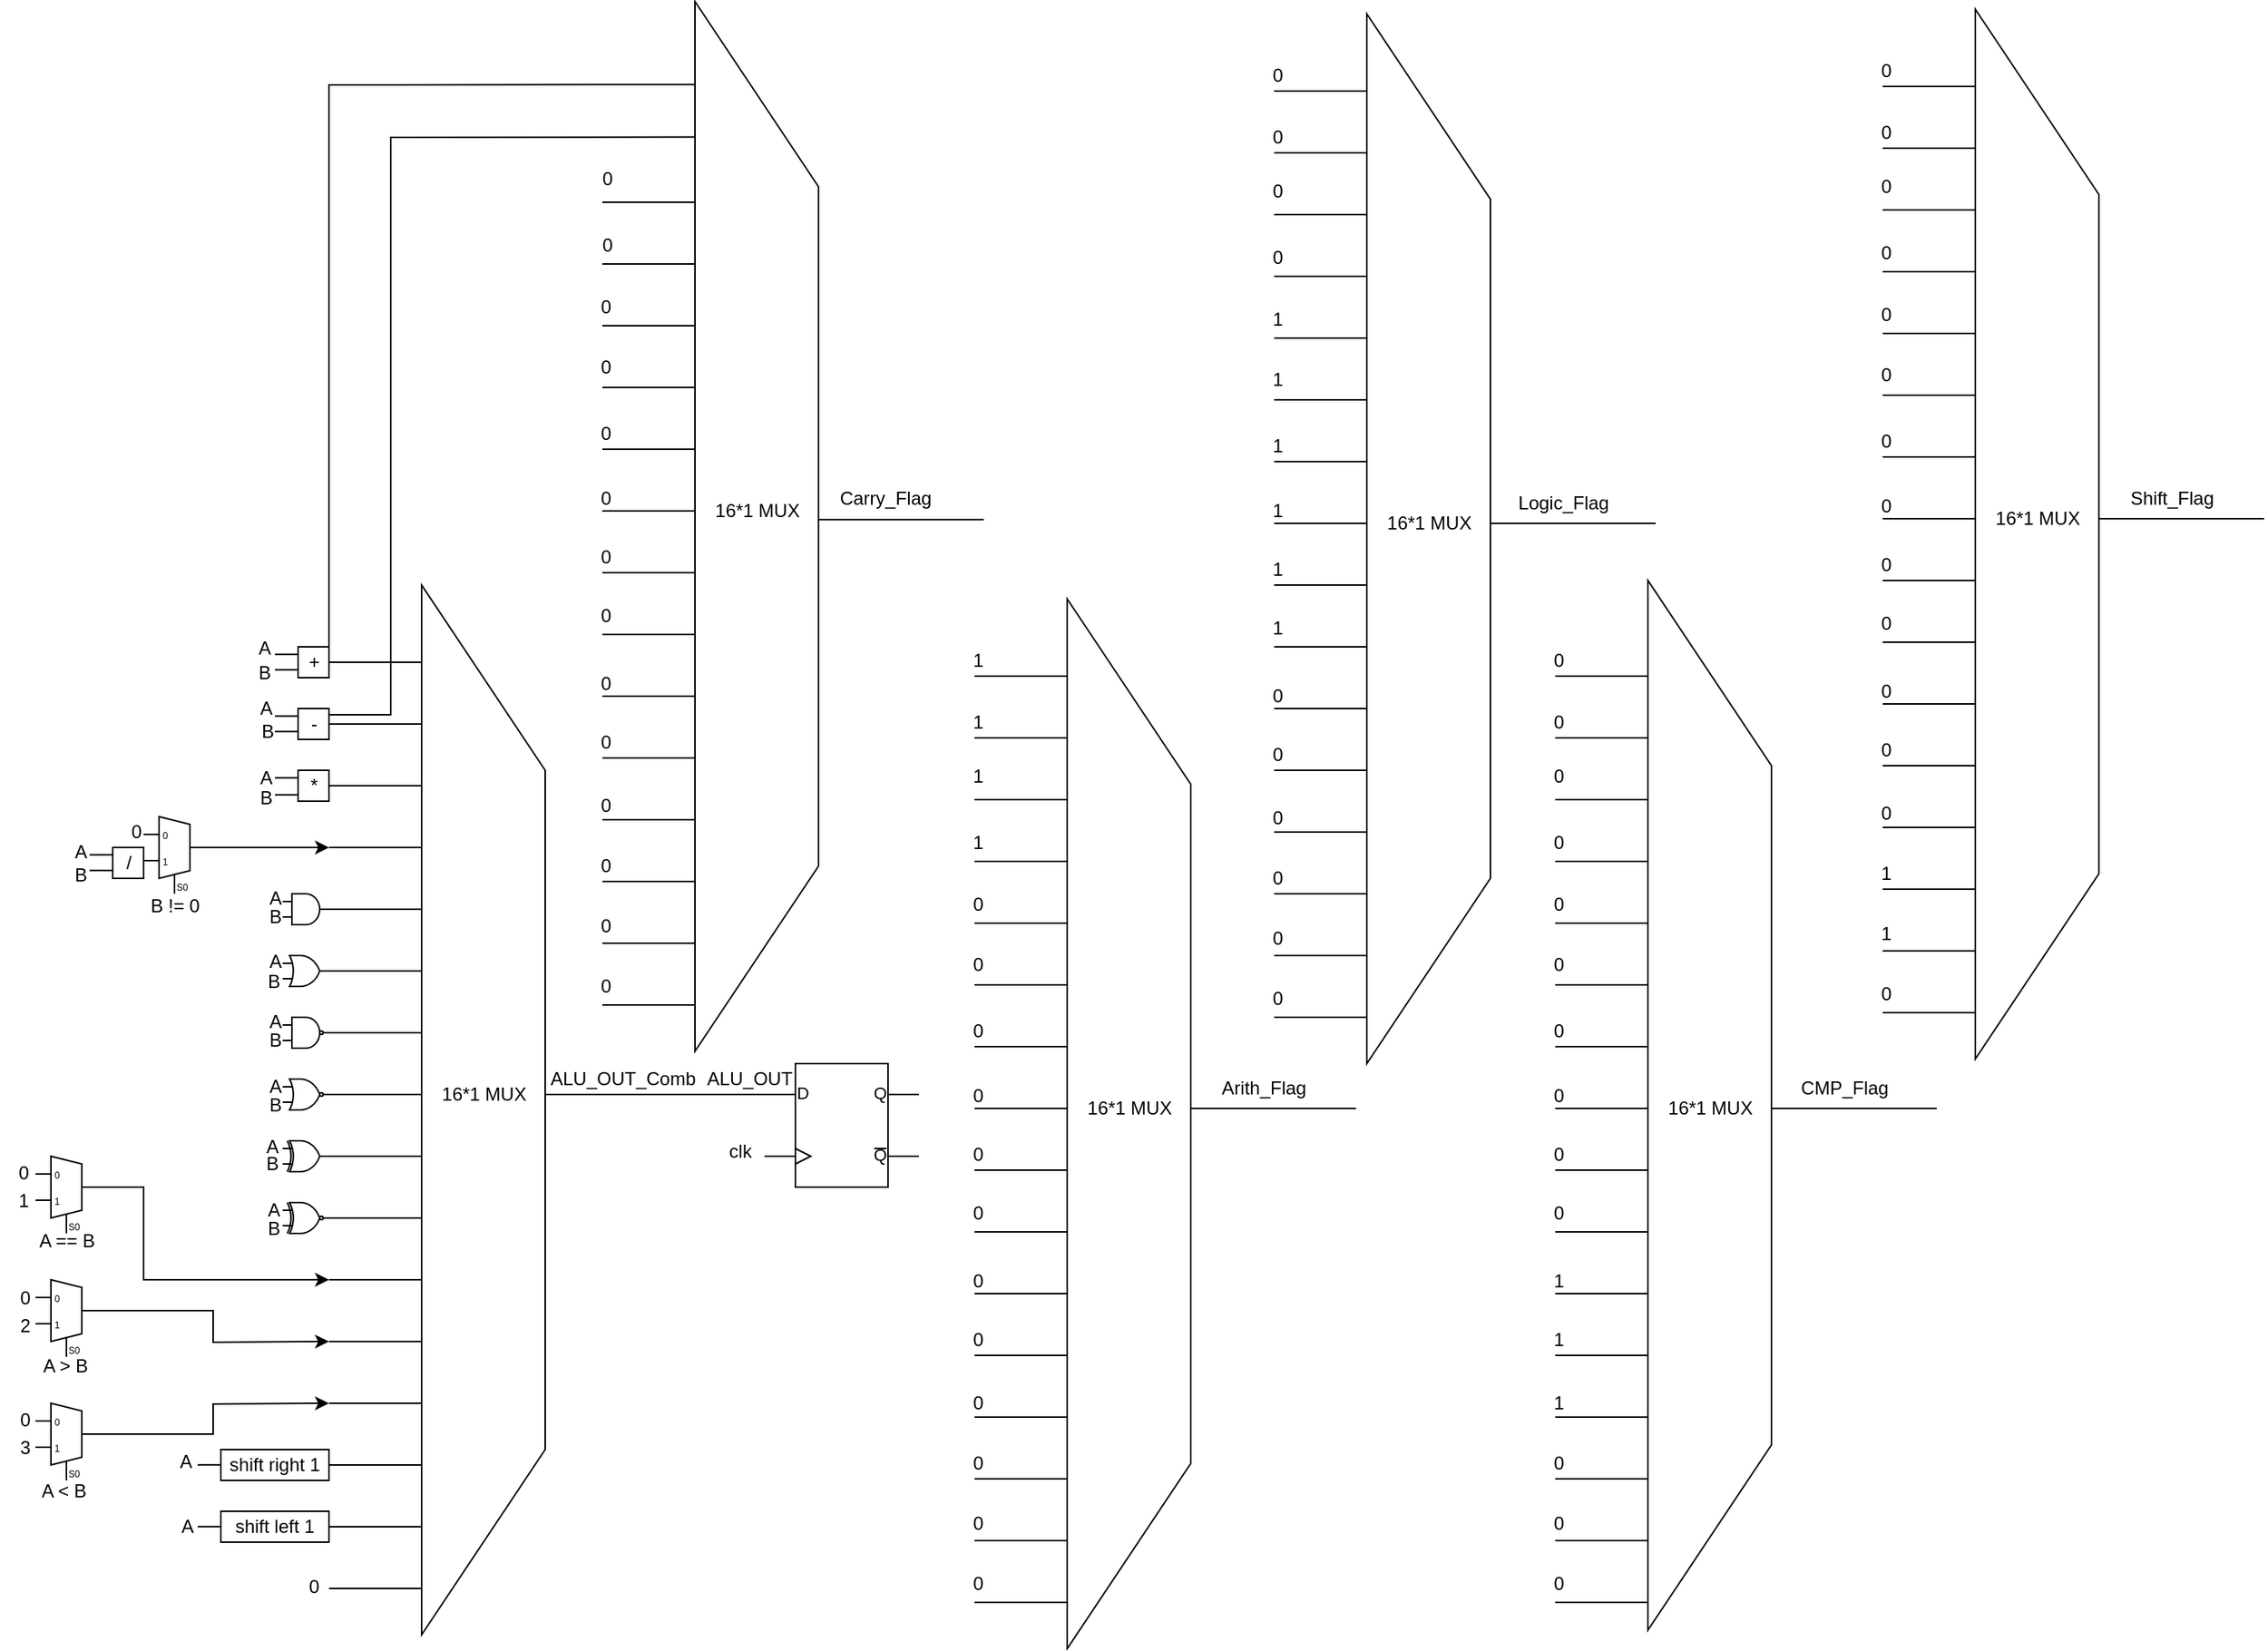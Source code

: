 <mxfile version="28.0.6">
  <diagram name="Page-1" id="Xhda8wihB02Vik5xuTyf">
    <mxGraphModel dx="2056" dy="1622" grid="0" gridSize="10" guides="1" tooltips="1" connect="1" arrows="1" fold="1" page="0" pageScale="1" pageWidth="850" pageHeight="1100" math="0" shadow="0">
      <root>
        <mxCell id="0" />
        <mxCell id="1" parent="0" />
        <mxCell id="nleeSaPgpGvsYUwv4QzV-2" value="" style="shape=trapezoid;perimeter=trapezoidPerimeter;whiteSpace=wrap;html=1;fixedSize=1;direction=south;size=120;" parent="1" vertex="1">
          <mxGeometry x="340" y="80" width="80" height="680" as="geometry" />
        </mxCell>
        <mxCell id="nleeSaPgpGvsYUwv4QzV-4" value="" style="endArrow=none;html=1;rounded=0;" parent="1" edge="1">
          <mxGeometry width="50" height="50" relative="1" as="geometry">
            <mxPoint x="280" y="250" as="sourcePoint" />
            <mxPoint x="340" y="250" as="targetPoint" />
          </mxGeometry>
        </mxCell>
        <mxCell id="nleeSaPgpGvsYUwv4QzV-5" value="" style="endArrow=none;html=1;rounded=0;" parent="1" edge="1">
          <mxGeometry width="50" height="50" relative="1" as="geometry">
            <mxPoint x="280" y="290" as="sourcePoint" />
            <mxPoint x="340" y="290" as="targetPoint" />
          </mxGeometry>
        </mxCell>
        <mxCell id="nleeSaPgpGvsYUwv4QzV-6" value="" style="endArrow=none;html=1;rounded=0;" parent="1" edge="1">
          <mxGeometry width="50" height="50" relative="1" as="geometry">
            <mxPoint x="280" y="330" as="sourcePoint" />
            <mxPoint x="340" y="330" as="targetPoint" />
          </mxGeometry>
        </mxCell>
        <mxCell id="nleeSaPgpGvsYUwv4QzV-7" value="" style="endArrow=none;html=1;rounded=0;" parent="1" edge="1">
          <mxGeometry width="50" height="50" relative="1" as="geometry">
            <mxPoint x="280" y="370" as="sourcePoint" />
            <mxPoint x="340" y="370" as="targetPoint" />
          </mxGeometry>
        </mxCell>
        <mxCell id="nleeSaPgpGvsYUwv4QzV-8" value="" style="endArrow=none;html=1;rounded=0;" parent="1" edge="1">
          <mxGeometry width="50" height="50" relative="1" as="geometry">
            <mxPoint x="280" y="410" as="sourcePoint" />
            <mxPoint x="340" y="410" as="targetPoint" />
          </mxGeometry>
        </mxCell>
        <mxCell id="nleeSaPgpGvsYUwv4QzV-9" value="" style="endArrow=none;html=1;rounded=0;" parent="1" edge="1">
          <mxGeometry width="50" height="50" relative="1" as="geometry">
            <mxPoint x="280" y="450" as="sourcePoint" />
            <mxPoint x="340" y="450" as="targetPoint" />
          </mxGeometry>
        </mxCell>
        <mxCell id="nleeSaPgpGvsYUwv4QzV-10" value="" style="endArrow=none;html=1;rounded=0;" parent="1" edge="1">
          <mxGeometry width="50" height="50" relative="1" as="geometry">
            <mxPoint x="280" y="490" as="sourcePoint" />
            <mxPoint x="340" y="490" as="targetPoint" />
          </mxGeometry>
        </mxCell>
        <mxCell id="nleeSaPgpGvsYUwv4QzV-11" value="" style="endArrow=none;html=1;rounded=0;" parent="1" edge="1">
          <mxGeometry width="50" height="50" relative="1" as="geometry">
            <mxPoint x="280" y="530" as="sourcePoint" />
            <mxPoint x="340" y="530" as="targetPoint" />
          </mxGeometry>
        </mxCell>
        <mxCell id="nleeSaPgpGvsYUwv4QzV-12" value="" style="endArrow=none;html=1;rounded=0;" parent="1" edge="1">
          <mxGeometry width="50" height="50" relative="1" as="geometry">
            <mxPoint x="280" y="690" as="sourcePoint" />
            <mxPoint x="340" y="690" as="targetPoint" />
          </mxGeometry>
        </mxCell>
        <mxCell id="nleeSaPgpGvsYUwv4QzV-13" value="" style="endArrow=none;html=1;rounded=0;" parent="1" edge="1">
          <mxGeometry width="50" height="50" relative="1" as="geometry">
            <mxPoint x="280" y="650" as="sourcePoint" />
            <mxPoint x="340" y="650" as="targetPoint" />
          </mxGeometry>
        </mxCell>
        <mxCell id="nleeSaPgpGvsYUwv4QzV-14" value="" style="endArrow=none;html=1;rounded=0;" parent="1" edge="1">
          <mxGeometry width="50" height="50" relative="1" as="geometry">
            <mxPoint x="280" y="610" as="sourcePoint" />
            <mxPoint x="340" y="610" as="targetPoint" />
          </mxGeometry>
        </mxCell>
        <mxCell id="nleeSaPgpGvsYUwv4QzV-15" value="" style="endArrow=none;html=1;rounded=0;" parent="1" edge="1">
          <mxGeometry width="50" height="50" relative="1" as="geometry">
            <mxPoint x="280" y="570" as="sourcePoint" />
            <mxPoint x="340" y="570" as="targetPoint" />
          </mxGeometry>
        </mxCell>
        <mxCell id="nleeSaPgpGvsYUwv4QzV-16" value="" style="endArrow=none;html=1;rounded=0;" parent="1" edge="1">
          <mxGeometry width="50" height="50" relative="1" as="geometry">
            <mxPoint x="280" y="130" as="sourcePoint" />
            <mxPoint x="340" y="130" as="targetPoint" />
          </mxGeometry>
        </mxCell>
        <mxCell id="nleeSaPgpGvsYUwv4QzV-17" value="" style="endArrow=none;html=1;rounded=0;" parent="1" edge="1">
          <mxGeometry width="50" height="50" relative="1" as="geometry">
            <mxPoint x="280" y="170" as="sourcePoint" />
            <mxPoint x="340" y="170" as="targetPoint" />
          </mxGeometry>
        </mxCell>
        <mxCell id="nleeSaPgpGvsYUwv4QzV-18" value="" style="endArrow=none;html=1;rounded=0;" parent="1" edge="1">
          <mxGeometry width="50" height="50" relative="1" as="geometry">
            <mxPoint x="280" y="210" as="sourcePoint" />
            <mxPoint x="340" y="210" as="targetPoint" />
          </mxGeometry>
        </mxCell>
        <mxCell id="nleeSaPgpGvsYUwv4QzV-19" value="" style="endArrow=none;html=1;rounded=0;" parent="1" edge="1">
          <mxGeometry width="50" height="50" relative="1" as="geometry">
            <mxPoint x="280" y="730" as="sourcePoint" />
            <mxPoint x="340" y="730" as="targetPoint" />
          </mxGeometry>
        </mxCell>
        <mxCell id="nleeSaPgpGvsYUwv4QzV-20" value="" style="endArrow=none;html=1;rounded=0;entryX=0;entryY=0.25;entryDx=0;entryDy=0;entryPerimeter=0;" parent="1" target="nleeSaPgpGvsYUwv4QzV-129" edge="1">
          <mxGeometry width="50" height="50" relative="1" as="geometry">
            <mxPoint x="420" y="410" as="sourcePoint" />
            <mxPoint x="480" y="410" as="targetPoint" />
          </mxGeometry>
        </mxCell>
        <mxCell id="nleeSaPgpGvsYUwv4QzV-23" value="" style="whiteSpace=wrap;html=1;aspect=fixed;" parent="1" vertex="1">
          <mxGeometry x="260" y="120" width="20" height="20" as="geometry" />
        </mxCell>
        <mxCell id="nleeSaPgpGvsYUwv4QzV-24" value="" style="whiteSpace=wrap;html=1;aspect=fixed;" parent="1" vertex="1">
          <mxGeometry x="260" y="160" width="20" height="20" as="geometry" />
        </mxCell>
        <mxCell id="nleeSaPgpGvsYUwv4QzV-25" value="" style="whiteSpace=wrap;html=1;aspect=fixed;" parent="1" vertex="1">
          <mxGeometry x="260" y="200" width="20" height="20" as="geometry" />
        </mxCell>
        <mxCell id="nleeSaPgpGvsYUwv4QzV-28" style="edgeStyle=orthogonalEdgeStyle;rounded=0;orthogonalLoop=1;jettySize=auto;html=1;exitX=1;exitY=0.5;exitDx=0;exitDy=-5;exitPerimeter=0;" parent="1" source="nleeSaPgpGvsYUwv4QzV-26" edge="1">
          <mxGeometry relative="1" as="geometry">
            <mxPoint x="280" y="250" as="targetPoint" />
          </mxGeometry>
        </mxCell>
        <mxCell id="nleeSaPgpGvsYUwv4QzV-26" value="" style="shadow=0;dashed=0;align=center;html=1;strokeWidth=1;shape=mxgraph.electrical.abstract.mux2;whiteSpace=wrap;" parent="1" vertex="1">
          <mxGeometry x="160" y="230" width="40" height="50" as="geometry" />
        </mxCell>
        <mxCell id="nleeSaPgpGvsYUwv4QzV-29" value="" style="verticalLabelPosition=bottom;shadow=0;dashed=0;align=center;html=1;verticalAlign=top;shape=mxgraph.electrical.logic_gates.logic_gate;operation=and;" parent="1" vertex="1">
          <mxGeometry x="250" y="280" width="30" height="20" as="geometry" />
        </mxCell>
        <mxCell id="nleeSaPgpGvsYUwv4QzV-30" value="" style="verticalLabelPosition=bottom;shadow=0;dashed=0;align=center;html=1;verticalAlign=top;shape=mxgraph.electrical.logic_gates.logic_gate;operation=or;" parent="1" vertex="1">
          <mxGeometry x="250" y="320" width="30" height="20" as="geometry" />
        </mxCell>
        <mxCell id="nleeSaPgpGvsYUwv4QzV-31" value="" style="verticalLabelPosition=bottom;shadow=0;dashed=0;align=center;html=1;verticalAlign=top;shape=mxgraph.electrical.logic_gates.logic_gate;operation=and;negating=1;negSize=0.15;" parent="1" vertex="1">
          <mxGeometry x="250" y="360" width="30" height="20" as="geometry" />
        </mxCell>
        <mxCell id="nleeSaPgpGvsYUwv4QzV-32" value="" style="verticalLabelPosition=bottom;shadow=0;dashed=0;align=center;html=1;verticalAlign=top;shape=mxgraph.electrical.logic_gates.logic_gate;operation=or;negating=1;negSize=0.15;" parent="1" vertex="1">
          <mxGeometry x="250" y="400" width="30" height="20" as="geometry" />
        </mxCell>
        <mxCell id="nleeSaPgpGvsYUwv4QzV-33" value="" style="verticalLabelPosition=bottom;shadow=0;dashed=0;align=center;html=1;verticalAlign=top;shape=mxgraph.electrical.logic_gates.logic_gate;operation=xor;" parent="1" vertex="1">
          <mxGeometry x="250" y="440" width="30" height="20" as="geometry" />
        </mxCell>
        <mxCell id="nleeSaPgpGvsYUwv4QzV-34" value="" style="verticalLabelPosition=bottom;shadow=0;dashed=0;align=center;html=1;verticalAlign=top;shape=mxgraph.electrical.logic_gates.logic_gate;operation=xor;negating=1;negSize=0.15;" parent="1" vertex="1">
          <mxGeometry x="250" y="480" width="30" height="20" as="geometry" />
        </mxCell>
        <mxCell id="nleeSaPgpGvsYUwv4QzV-42" value="shift right 1" style="rounded=0;whiteSpace=wrap;html=1;" parent="1" vertex="1">
          <mxGeometry x="210" y="640" width="70" height="20" as="geometry" />
        </mxCell>
        <mxCell id="nleeSaPgpGvsYUwv4QzV-43" value="shift left 1" style="rounded=0;whiteSpace=wrap;html=1;" parent="1" vertex="1">
          <mxGeometry x="210" y="680" width="70" height="20" as="geometry" />
        </mxCell>
        <mxCell id="nleeSaPgpGvsYUwv4QzV-44" value="" style="shadow=0;dashed=0;align=center;html=1;strokeWidth=1;shape=mxgraph.electrical.abstract.mux2;whiteSpace=wrap;" parent="1" vertex="1">
          <mxGeometry x="90" y="450" width="40" height="50" as="geometry" />
        </mxCell>
        <mxCell id="nleeSaPgpGvsYUwv4QzV-51" style="edgeStyle=orthogonalEdgeStyle;rounded=0;orthogonalLoop=1;jettySize=auto;html=1;exitX=1;exitY=0.5;exitDx=0;exitDy=-5;exitPerimeter=0;" parent="1" source="nleeSaPgpGvsYUwv4QzV-45" edge="1">
          <mxGeometry relative="1" as="geometry">
            <mxPoint x="280" y="570" as="targetPoint" />
          </mxGeometry>
        </mxCell>
        <mxCell id="nleeSaPgpGvsYUwv4QzV-45" value="" style="shadow=0;dashed=0;align=center;html=1;strokeWidth=1;shape=mxgraph.electrical.abstract.mux2;whiteSpace=wrap;" parent="1" vertex="1">
          <mxGeometry x="90" y="530" width="40" height="50" as="geometry" />
        </mxCell>
        <mxCell id="nleeSaPgpGvsYUwv4QzV-52" style="edgeStyle=orthogonalEdgeStyle;rounded=0;orthogonalLoop=1;jettySize=auto;html=1;exitX=1;exitY=0.5;exitDx=0;exitDy=-5;exitPerimeter=0;" parent="1" source="nleeSaPgpGvsYUwv4QzV-46" edge="1">
          <mxGeometry relative="1" as="geometry">
            <mxPoint x="280" y="610" as="targetPoint" />
          </mxGeometry>
        </mxCell>
        <mxCell id="nleeSaPgpGvsYUwv4QzV-46" value="" style="shadow=0;dashed=0;align=center;html=1;strokeWidth=1;shape=mxgraph.electrical.abstract.mux2;whiteSpace=wrap;" parent="1" vertex="1">
          <mxGeometry x="90" y="610" width="40" height="50" as="geometry" />
        </mxCell>
        <mxCell id="nleeSaPgpGvsYUwv4QzV-50" value="" style="endArrow=classic;html=1;rounded=0;exitX=1;exitY=0.5;exitDx=0;exitDy=-5;exitPerimeter=0;" parent="1" source="nleeSaPgpGvsYUwv4QzV-44" edge="1">
          <mxGeometry width="50" height="50" relative="1" as="geometry">
            <mxPoint x="250" y="580" as="sourcePoint" />
            <mxPoint x="280" y="530" as="targetPoint" />
            <Array as="points">
              <mxPoint x="160" y="470" />
              <mxPoint x="160" y="530" />
            </Array>
          </mxGeometry>
        </mxCell>
        <mxCell id="nleeSaPgpGvsYUwv4QzV-53" value="+" style="text;html=1;align=center;verticalAlign=middle;resizable=0;points=[];autosize=1;strokeColor=none;fillColor=none;" parent="1" vertex="1">
          <mxGeometry x="255" y="115" width="30" height="30" as="geometry" />
        </mxCell>
        <mxCell id="nleeSaPgpGvsYUwv4QzV-54" value="-" style="text;html=1;align=center;verticalAlign=middle;resizable=0;points=[];autosize=1;strokeColor=none;fillColor=none;" parent="1" vertex="1">
          <mxGeometry x="255" y="155" width="30" height="30" as="geometry" />
        </mxCell>
        <mxCell id="nleeSaPgpGvsYUwv4QzV-55" value="*" style="text;html=1;align=center;verticalAlign=middle;resizable=0;points=[];autosize=1;strokeColor=none;fillColor=none;" parent="1" vertex="1">
          <mxGeometry x="255" y="195" width="30" height="30" as="geometry" />
        </mxCell>
        <mxCell id="nleeSaPgpGvsYUwv4QzV-56" value="" style="whiteSpace=wrap;html=1;aspect=fixed;" parent="1" vertex="1">
          <mxGeometry x="140" y="250" width="20" height="20" as="geometry" />
        </mxCell>
        <mxCell id="nleeSaPgpGvsYUwv4QzV-57" value="/" style="text;html=1;align=center;verticalAlign=middle;resizable=0;points=[];autosize=1;strokeColor=none;fillColor=none;" parent="1" vertex="1">
          <mxGeometry x="135" y="245" width="30" height="30" as="geometry" />
        </mxCell>
        <mxCell id="nleeSaPgpGvsYUwv4QzV-58" value="0" style="text;html=1;align=center;verticalAlign=middle;resizable=0;points=[];autosize=1;strokeColor=none;fillColor=none;" parent="1" vertex="1">
          <mxGeometry x="140" y="225" width="30" height="30" as="geometry" />
        </mxCell>
        <mxCell id="nleeSaPgpGvsYUwv4QzV-59" value="" style="endArrow=none;html=1;rounded=0;" parent="1" edge="1">
          <mxGeometry width="50" height="50" relative="1" as="geometry">
            <mxPoint x="125" y="254.73" as="sourcePoint" />
            <mxPoint x="140" y="254.73" as="targetPoint" />
          </mxGeometry>
        </mxCell>
        <mxCell id="nleeSaPgpGvsYUwv4QzV-60" value="" style="endArrow=none;html=1;rounded=0;" parent="1" edge="1">
          <mxGeometry width="50" height="50" relative="1" as="geometry">
            <mxPoint x="125" y="264.86" as="sourcePoint" />
            <mxPoint x="140" y="264.86" as="targetPoint" />
          </mxGeometry>
        </mxCell>
        <mxCell id="nleeSaPgpGvsYUwv4QzV-61" value="" style="endArrow=none;html=1;rounded=0;" parent="1" edge="1">
          <mxGeometry width="50" height="50" relative="1" as="geometry">
            <mxPoint x="245" y="124.86" as="sourcePoint" />
            <mxPoint x="260" y="124.86" as="targetPoint" />
          </mxGeometry>
        </mxCell>
        <mxCell id="nleeSaPgpGvsYUwv4QzV-62" value="" style="endArrow=none;html=1;rounded=0;" parent="1" edge="1">
          <mxGeometry width="50" height="50" relative="1" as="geometry">
            <mxPoint x="245" y="134.86" as="sourcePoint" />
            <mxPoint x="260" y="134.86" as="targetPoint" />
          </mxGeometry>
        </mxCell>
        <mxCell id="nleeSaPgpGvsYUwv4QzV-63" value="" style="endArrow=none;html=1;rounded=0;" parent="1" edge="1">
          <mxGeometry width="50" height="50" relative="1" as="geometry">
            <mxPoint x="245" y="164.86" as="sourcePoint" />
            <mxPoint x="260" y="164.86" as="targetPoint" />
          </mxGeometry>
        </mxCell>
        <mxCell id="nleeSaPgpGvsYUwv4QzV-64" value="" style="endArrow=none;html=1;rounded=0;" parent="1" edge="1">
          <mxGeometry width="50" height="50" relative="1" as="geometry">
            <mxPoint x="245" y="174.86" as="sourcePoint" />
            <mxPoint x="260" y="174.86" as="targetPoint" />
          </mxGeometry>
        </mxCell>
        <mxCell id="nleeSaPgpGvsYUwv4QzV-65" value="" style="endArrow=none;html=1;rounded=0;" parent="1" edge="1">
          <mxGeometry width="50" height="50" relative="1" as="geometry">
            <mxPoint x="245" y="204.86" as="sourcePoint" />
            <mxPoint x="260" y="204.86" as="targetPoint" />
          </mxGeometry>
        </mxCell>
        <mxCell id="nleeSaPgpGvsYUwv4QzV-66" value="" style="endArrow=none;html=1;rounded=0;" parent="1" edge="1">
          <mxGeometry width="50" height="50" relative="1" as="geometry">
            <mxPoint x="245" y="215.86" as="sourcePoint" />
            <mxPoint x="260" y="215.86" as="targetPoint" />
          </mxGeometry>
        </mxCell>
        <mxCell id="nleeSaPgpGvsYUwv4QzV-67" value="" style="endArrow=none;html=1;rounded=0;" parent="1" edge="1">
          <mxGeometry width="50" height="50" relative="1" as="geometry">
            <mxPoint x="195" y="649.92" as="sourcePoint" />
            <mxPoint x="210" y="649.92" as="targetPoint" />
          </mxGeometry>
        </mxCell>
        <mxCell id="nleeSaPgpGvsYUwv4QzV-68" value="" style="endArrow=none;html=1;rounded=0;" parent="1" edge="1">
          <mxGeometry width="50" height="50" relative="1" as="geometry">
            <mxPoint x="195" y="689.92" as="sourcePoint" />
            <mxPoint x="210" y="689.92" as="targetPoint" />
          </mxGeometry>
        </mxCell>
        <mxCell id="nleeSaPgpGvsYUwv4QzV-69" value="0" style="text;html=1;align=center;verticalAlign=middle;resizable=0;points=[];autosize=1;strokeColor=none;fillColor=none;" parent="1" vertex="1">
          <mxGeometry x="255" y="714" width="30" height="30" as="geometry" />
        </mxCell>
        <mxCell id="nleeSaPgpGvsYUwv4QzV-70" value="" style="endArrow=none;html=1;rounded=0;entryX=0.079;entryY=0.996;entryDx=0;entryDy=0;entryPerimeter=0;" parent="1" edge="1" target="qwn3S0I-8Y9VkRRU26vE-36">
          <mxGeometry width="50" height="50" relative="1" as="geometry">
            <mxPoint x="280" y="124" as="sourcePoint" />
            <mxPoint x="500" y="-315" as="targetPoint" />
            <Array as="points">
              <mxPoint x="280" y="-244" />
            </Array>
          </mxGeometry>
        </mxCell>
        <mxCell id="nleeSaPgpGvsYUwv4QzV-71" value="" style="endArrow=none;html=1;rounded=0;entryX=0.129;entryY=1;entryDx=0;entryDy=0;entryPerimeter=0;" parent="1" edge="1" target="qwn3S0I-8Y9VkRRU26vE-36">
          <mxGeometry width="50" height="50" relative="1" as="geometry">
            <mxPoint x="280" y="164" as="sourcePoint" />
            <mxPoint x="500" y="-280" as="targetPoint" />
            <Array as="points">
              <mxPoint x="320" y="164" />
              <mxPoint x="320" y="-210" />
            </Array>
          </mxGeometry>
        </mxCell>
        <mxCell id="nleeSaPgpGvsYUwv4QzV-72" value="A" style="text;html=1;align=center;verticalAlign=middle;resizable=0;points=[];autosize=1;strokeColor=none;fillColor=none;" parent="1" vertex="1">
          <mxGeometry x="223" y="106" width="30" height="30" as="geometry" />
        </mxCell>
        <mxCell id="nleeSaPgpGvsYUwv4QzV-73" value="B" style="text;html=1;align=center;verticalAlign=middle;resizable=0;points=[];autosize=1;strokeColor=none;fillColor=none;" parent="1" vertex="1">
          <mxGeometry x="223" y="122" width="30" height="30" as="geometry" />
        </mxCell>
        <mxCell id="nleeSaPgpGvsYUwv4QzV-74" value="B" style="text;html=1;align=center;verticalAlign=middle;resizable=0;points=[];autosize=1;strokeColor=none;fillColor=none;" parent="1" vertex="1">
          <mxGeometry x="225" y="160" width="30" height="30" as="geometry" />
        </mxCell>
        <mxCell id="nleeSaPgpGvsYUwv4QzV-75" value="A" style="text;html=1;align=center;verticalAlign=middle;resizable=0;points=[];autosize=1;strokeColor=none;fillColor=none;" parent="1" vertex="1">
          <mxGeometry x="224" y="145" width="30" height="30" as="geometry" />
        </mxCell>
        <mxCell id="nleeSaPgpGvsYUwv4QzV-76" value="A" style="text;html=1;align=center;verticalAlign=middle;resizable=0;points=[];autosize=1;strokeColor=none;fillColor=none;" parent="1" vertex="1">
          <mxGeometry x="224" y="190" width="30" height="30" as="geometry" />
        </mxCell>
        <mxCell id="nleeSaPgpGvsYUwv4QzV-77" value="A" style="text;html=1;align=center;verticalAlign=middle;resizable=0;points=[];autosize=1;strokeColor=none;fillColor=none;" parent="1" vertex="1">
          <mxGeometry x="104" y="238" width="30" height="30" as="geometry" />
        </mxCell>
        <mxCell id="nleeSaPgpGvsYUwv4QzV-78" value="A" style="text;html=1;align=center;verticalAlign=middle;resizable=0;points=[];autosize=1;strokeColor=none;fillColor=none;" parent="1" vertex="1">
          <mxGeometry x="230" y="268" width="30" height="30" as="geometry" />
        </mxCell>
        <mxCell id="nleeSaPgpGvsYUwv4QzV-79" value="A" style="text;html=1;align=center;verticalAlign=middle;resizable=0;points=[];autosize=1;strokeColor=none;fillColor=none;" parent="1" vertex="1">
          <mxGeometry x="230" y="309" width="30" height="30" as="geometry" />
        </mxCell>
        <mxCell id="nleeSaPgpGvsYUwv4QzV-80" value="A" style="text;html=1;align=center;verticalAlign=middle;resizable=0;points=[];autosize=1;strokeColor=none;fillColor=none;" parent="1" vertex="1">
          <mxGeometry x="230" y="348" width="30" height="30" as="geometry" />
        </mxCell>
        <mxCell id="nleeSaPgpGvsYUwv4QzV-81" value="A" style="text;html=1;align=center;verticalAlign=middle;resizable=0;points=[];autosize=1;strokeColor=none;fillColor=none;" parent="1" vertex="1">
          <mxGeometry x="230" y="390" width="30" height="30" as="geometry" />
        </mxCell>
        <mxCell id="nleeSaPgpGvsYUwv4QzV-82" value="A" style="text;html=1;align=center;verticalAlign=middle;resizable=0;points=[];autosize=1;strokeColor=none;fillColor=none;" parent="1" vertex="1">
          <mxGeometry x="228" y="429" width="30" height="30" as="geometry" />
        </mxCell>
        <mxCell id="nleeSaPgpGvsYUwv4QzV-83" value="A" style="text;html=1;align=center;verticalAlign=middle;resizable=0;points=[];autosize=1;strokeColor=none;fillColor=none;" parent="1" vertex="1">
          <mxGeometry x="229" y="470" width="30" height="30" as="geometry" />
        </mxCell>
        <mxCell id="nleeSaPgpGvsYUwv4QzV-84" value="A" style="text;html=1;align=center;verticalAlign=middle;resizable=0;points=[];autosize=1;strokeColor=none;fillColor=none;" parent="1" vertex="1">
          <mxGeometry x="172" y="633" width="30" height="30" as="geometry" />
        </mxCell>
        <mxCell id="nleeSaPgpGvsYUwv4QzV-85" value="A" style="text;html=1;align=center;verticalAlign=middle;resizable=0;points=[];autosize=1;strokeColor=none;fillColor=none;" parent="1" vertex="1">
          <mxGeometry x="173" y="675" width="30" height="30" as="geometry" />
        </mxCell>
        <mxCell id="nleeSaPgpGvsYUwv4QzV-86" value="A == B" style="text;html=1;align=center;verticalAlign=middle;resizable=0;points=[];autosize=1;strokeColor=none;fillColor=none;" parent="1" vertex="1">
          <mxGeometry x="80" y="490" width="60" height="30" as="geometry" />
        </mxCell>
        <mxCell id="nleeSaPgpGvsYUwv4QzV-87" value="A &amp;gt; B" style="text;html=1;align=center;verticalAlign=middle;resizable=0;points=[];autosize=1;strokeColor=none;fillColor=none;" parent="1" vertex="1">
          <mxGeometry x="84" y="571" width="50" height="30" as="geometry" />
        </mxCell>
        <mxCell id="nleeSaPgpGvsYUwv4QzV-88" value="A &amp;lt; B" style="text;html=1;align=center;verticalAlign=middle;resizable=0;points=[];autosize=1;strokeColor=none;fillColor=none;" parent="1" vertex="1">
          <mxGeometry x="83" y="652" width="50" height="30" as="geometry" />
        </mxCell>
        <mxCell id="nleeSaPgpGvsYUwv4QzV-89" value="1" style="text;html=1;align=center;verticalAlign=middle;resizable=0;points=[];autosize=1;strokeColor=none;fillColor=none;" parent="1" vertex="1">
          <mxGeometry x="67" y="464" width="30" height="30" as="geometry" />
        </mxCell>
        <mxCell id="nleeSaPgpGvsYUwv4QzV-91" value="0" style="text;html=1;align=center;verticalAlign=middle;resizable=0;points=[];autosize=1;strokeColor=none;fillColor=none;" parent="1" vertex="1">
          <mxGeometry x="67" y="446" width="30" height="30" as="geometry" />
        </mxCell>
        <mxCell id="nleeSaPgpGvsYUwv4QzV-92" value="0" style="text;html=1;align=center;verticalAlign=middle;resizable=0;points=[];autosize=1;strokeColor=none;fillColor=none;" parent="1" vertex="1">
          <mxGeometry x="68" y="527" width="30" height="30" as="geometry" />
        </mxCell>
        <mxCell id="nleeSaPgpGvsYUwv4QzV-93" value="2" style="text;html=1;align=center;verticalAlign=middle;resizable=0;points=[];autosize=1;strokeColor=none;fillColor=none;" parent="1" vertex="1">
          <mxGeometry x="68" y="545" width="30" height="30" as="geometry" />
        </mxCell>
        <mxCell id="nleeSaPgpGvsYUwv4QzV-94" value="0" style="text;html=1;align=center;verticalAlign=middle;resizable=0;points=[];autosize=1;strokeColor=none;fillColor=none;" parent="1" vertex="1">
          <mxGeometry x="68" y="606" width="30" height="30" as="geometry" />
        </mxCell>
        <mxCell id="nleeSaPgpGvsYUwv4QzV-95" value="3" style="text;html=1;align=center;verticalAlign=middle;resizable=0;points=[];autosize=1;strokeColor=none;fillColor=none;" parent="1" vertex="1">
          <mxGeometry x="68" y="624" width="30" height="30" as="geometry" />
        </mxCell>
        <mxCell id="nleeSaPgpGvsYUwv4QzV-96" value="B != 0" style="text;html=1;align=center;verticalAlign=middle;resizable=0;points=[];autosize=1;strokeColor=none;fillColor=none;" parent="1" vertex="1">
          <mxGeometry x="150" y="273" width="60" height="30" as="geometry" />
        </mxCell>
        <mxCell id="nleeSaPgpGvsYUwv4QzV-97" value="B" style="text;html=1;align=center;verticalAlign=middle;resizable=0;points=[];autosize=1;strokeColor=none;fillColor=none;" parent="1" vertex="1">
          <mxGeometry x="104" y="253" width="30" height="30" as="geometry" />
        </mxCell>
        <mxCell id="nleeSaPgpGvsYUwv4QzV-98" value="B" style="text;html=1;align=center;verticalAlign=middle;resizable=0;points=[];autosize=1;strokeColor=none;fillColor=none;" parent="1" vertex="1">
          <mxGeometry x="224" y="203" width="30" height="30" as="geometry" />
        </mxCell>
        <mxCell id="nleeSaPgpGvsYUwv4QzV-99" value="B" style="text;html=1;align=center;verticalAlign=middle;resizable=0;points=[];autosize=1;strokeColor=none;fillColor=none;" parent="1" vertex="1">
          <mxGeometry x="230" y="280" width="30" height="30" as="geometry" />
        </mxCell>
        <mxCell id="nleeSaPgpGvsYUwv4QzV-100" value="B" style="text;html=1;align=center;verticalAlign=middle;resizable=0;points=[];autosize=1;strokeColor=none;fillColor=none;" parent="1" vertex="1">
          <mxGeometry x="230" y="360" width="30" height="30" as="geometry" />
        </mxCell>
        <mxCell id="nleeSaPgpGvsYUwv4QzV-101" value="B" style="text;html=1;align=center;verticalAlign=middle;resizable=0;points=[];autosize=1;strokeColor=none;fillColor=none;" parent="1" vertex="1">
          <mxGeometry x="229" y="322" width="30" height="30" as="geometry" />
        </mxCell>
        <mxCell id="nleeSaPgpGvsYUwv4QzV-102" value="B" style="text;html=1;align=center;verticalAlign=middle;resizable=0;points=[];autosize=1;strokeColor=none;fillColor=none;" parent="1" vertex="1">
          <mxGeometry x="230" y="402" width="30" height="30" as="geometry" />
        </mxCell>
        <mxCell id="nleeSaPgpGvsYUwv4QzV-103" value="B" style="text;html=1;align=center;verticalAlign=middle;resizable=0;points=[];autosize=1;strokeColor=none;fillColor=none;" parent="1" vertex="1">
          <mxGeometry x="228" y="440" width="30" height="30" as="geometry" />
        </mxCell>
        <mxCell id="nleeSaPgpGvsYUwv4QzV-104" value="B" style="text;html=1;align=center;verticalAlign=middle;resizable=0;points=[];autosize=1;strokeColor=none;fillColor=none;" parent="1" vertex="1">
          <mxGeometry x="229" y="482" width="30" height="30" as="geometry" />
        </mxCell>
        <mxCell id="nleeSaPgpGvsYUwv4QzV-105" value="16*1 MUX" style="text;html=1;align=center;verticalAlign=middle;resizable=0;points=[];autosize=1;strokeColor=none;fillColor=none;" parent="1" vertex="1">
          <mxGeometry x="340" y="395" width="80" height="30" as="geometry" />
        </mxCell>
        <mxCell id="nleeSaPgpGvsYUwv4QzV-106" value="ALU_OUT" style="text;html=1;align=center;verticalAlign=middle;resizable=0;points=[];autosize=1;strokeColor=none;fillColor=none;" parent="1" vertex="1">
          <mxGeometry x="512" y="385" width="80" height="30" as="geometry" />
        </mxCell>
        <mxCell id="nleeSaPgpGvsYUwv4QzV-107" value="Carry_Flag" style="text;html=1;align=center;verticalAlign=middle;resizable=0;points=[];autosize=1;strokeColor=none;fillColor=none;" parent="1" vertex="1">
          <mxGeometry x="600" y="9" width="80" height="30" as="geometry" />
        </mxCell>
        <mxCell id="nleeSaPgpGvsYUwv4QzV-129" value="" style="verticalLabelPosition=bottom;shadow=0;dashed=0;align=center;html=1;verticalAlign=top;shape=mxgraph.electrical.logic_gates.d_type_flip-flop;" parent="1" vertex="1">
          <mxGeometry x="562" y="390" width="100" height="80" as="geometry" />
        </mxCell>
        <mxCell id="nleeSaPgpGvsYUwv4QzV-132" value="clk" style="text;html=1;align=center;verticalAlign=middle;resizable=0;points=[];autosize=1;strokeColor=none;fillColor=none;" parent="1" vertex="1">
          <mxGeometry x="529" y="434" width="33" height="26" as="geometry" />
        </mxCell>
        <mxCell id="Ok6OW7ebjR_WHZtrkIEw-1" value="ALU_OUT_Comb" style="text;html=1;align=center;verticalAlign=middle;resizable=0;points=[];autosize=1;strokeColor=none;fillColor=none;" parent="1" vertex="1">
          <mxGeometry x="410" y="385" width="120" height="30" as="geometry" />
        </mxCell>
        <mxCell id="Ok6OW7ebjR_WHZtrkIEw-2" value="" style="shape=trapezoid;perimeter=trapezoidPerimeter;whiteSpace=wrap;html=1;fixedSize=1;direction=south;size=120;" parent="1" vertex="1">
          <mxGeometry x="758" y="89" width="80" height="680" as="geometry" />
        </mxCell>
        <mxCell id="Ok6OW7ebjR_WHZtrkIEw-3" value="" style="endArrow=none;html=1;rounded=0;" parent="1" edge="1">
          <mxGeometry width="50" height="50" relative="1" as="geometry">
            <mxPoint x="698" y="259" as="sourcePoint" />
            <mxPoint x="758" y="259" as="targetPoint" />
          </mxGeometry>
        </mxCell>
        <mxCell id="Ok6OW7ebjR_WHZtrkIEw-4" value="" style="endArrow=none;html=1;rounded=0;" parent="1" edge="1">
          <mxGeometry width="50" height="50" relative="1" as="geometry">
            <mxPoint x="698" y="299" as="sourcePoint" />
            <mxPoint x="758" y="299" as="targetPoint" />
          </mxGeometry>
        </mxCell>
        <mxCell id="Ok6OW7ebjR_WHZtrkIEw-5" value="" style="endArrow=none;html=1;rounded=0;" parent="1" edge="1">
          <mxGeometry width="50" height="50" relative="1" as="geometry">
            <mxPoint x="698" y="339" as="sourcePoint" />
            <mxPoint x="758" y="339" as="targetPoint" />
          </mxGeometry>
        </mxCell>
        <mxCell id="Ok6OW7ebjR_WHZtrkIEw-6" value="" style="endArrow=none;html=1;rounded=0;" parent="1" edge="1">
          <mxGeometry width="50" height="50" relative="1" as="geometry">
            <mxPoint x="698" y="379" as="sourcePoint" />
            <mxPoint x="758" y="379" as="targetPoint" />
          </mxGeometry>
        </mxCell>
        <mxCell id="Ok6OW7ebjR_WHZtrkIEw-7" value="" style="endArrow=none;html=1;rounded=0;" parent="1" edge="1">
          <mxGeometry width="50" height="50" relative="1" as="geometry">
            <mxPoint x="698" y="419" as="sourcePoint" />
            <mxPoint x="758" y="419" as="targetPoint" />
          </mxGeometry>
        </mxCell>
        <mxCell id="Ok6OW7ebjR_WHZtrkIEw-8" value="" style="endArrow=none;html=1;rounded=0;" parent="1" edge="1">
          <mxGeometry width="50" height="50" relative="1" as="geometry">
            <mxPoint x="698" y="459" as="sourcePoint" />
            <mxPoint x="758" y="459" as="targetPoint" />
          </mxGeometry>
        </mxCell>
        <mxCell id="Ok6OW7ebjR_WHZtrkIEw-9" value="" style="endArrow=none;html=1;rounded=0;" parent="1" edge="1">
          <mxGeometry width="50" height="50" relative="1" as="geometry">
            <mxPoint x="698" y="499" as="sourcePoint" />
            <mxPoint x="758" y="499" as="targetPoint" />
          </mxGeometry>
        </mxCell>
        <mxCell id="Ok6OW7ebjR_WHZtrkIEw-10" value="" style="endArrow=none;html=1;rounded=0;" parent="1" edge="1">
          <mxGeometry width="50" height="50" relative="1" as="geometry">
            <mxPoint x="698" y="539" as="sourcePoint" />
            <mxPoint x="758" y="539" as="targetPoint" />
          </mxGeometry>
        </mxCell>
        <mxCell id="Ok6OW7ebjR_WHZtrkIEw-11" value="" style="endArrow=none;html=1;rounded=0;" parent="1" edge="1">
          <mxGeometry width="50" height="50" relative="1" as="geometry">
            <mxPoint x="698" y="699" as="sourcePoint" />
            <mxPoint x="758" y="699" as="targetPoint" />
          </mxGeometry>
        </mxCell>
        <mxCell id="Ok6OW7ebjR_WHZtrkIEw-12" value="" style="endArrow=none;html=1;rounded=0;" parent="1" edge="1">
          <mxGeometry width="50" height="50" relative="1" as="geometry">
            <mxPoint x="698" y="659" as="sourcePoint" />
            <mxPoint x="758" y="659" as="targetPoint" />
          </mxGeometry>
        </mxCell>
        <mxCell id="Ok6OW7ebjR_WHZtrkIEw-13" value="" style="endArrow=none;html=1;rounded=0;" parent="1" edge="1">
          <mxGeometry width="50" height="50" relative="1" as="geometry">
            <mxPoint x="698" y="619" as="sourcePoint" />
            <mxPoint x="758" y="619" as="targetPoint" />
          </mxGeometry>
        </mxCell>
        <mxCell id="Ok6OW7ebjR_WHZtrkIEw-14" value="" style="endArrow=none;html=1;rounded=0;" parent="1" edge="1">
          <mxGeometry width="50" height="50" relative="1" as="geometry">
            <mxPoint x="698" y="579" as="sourcePoint" />
            <mxPoint x="758" y="579" as="targetPoint" />
          </mxGeometry>
        </mxCell>
        <mxCell id="Ok6OW7ebjR_WHZtrkIEw-15" value="" style="endArrow=none;html=1;rounded=0;" parent="1" edge="1">
          <mxGeometry width="50" height="50" relative="1" as="geometry">
            <mxPoint x="698" y="139" as="sourcePoint" />
            <mxPoint x="758" y="139" as="targetPoint" />
          </mxGeometry>
        </mxCell>
        <mxCell id="Ok6OW7ebjR_WHZtrkIEw-16" value="" style="endArrow=none;html=1;rounded=0;" parent="1" edge="1">
          <mxGeometry width="50" height="50" relative="1" as="geometry">
            <mxPoint x="698" y="179" as="sourcePoint" />
            <mxPoint x="758" y="179" as="targetPoint" />
          </mxGeometry>
        </mxCell>
        <mxCell id="Ok6OW7ebjR_WHZtrkIEw-17" value="" style="endArrow=none;html=1;rounded=0;" parent="1" edge="1">
          <mxGeometry width="50" height="50" relative="1" as="geometry">
            <mxPoint x="698" y="219" as="sourcePoint" />
            <mxPoint x="758" y="219" as="targetPoint" />
          </mxGeometry>
        </mxCell>
        <mxCell id="Ok6OW7ebjR_WHZtrkIEw-18" value="" style="endArrow=none;html=1;rounded=0;" parent="1" edge="1">
          <mxGeometry width="50" height="50" relative="1" as="geometry">
            <mxPoint x="698" y="739" as="sourcePoint" />
            <mxPoint x="758" y="739" as="targetPoint" />
          </mxGeometry>
        </mxCell>
        <mxCell id="Ok6OW7ebjR_WHZtrkIEw-19" value="" style="endArrow=none;html=1;rounded=0;" parent="1" edge="1">
          <mxGeometry width="50" height="50" relative="1" as="geometry">
            <mxPoint x="838" y="419" as="sourcePoint" />
            <mxPoint x="945" y="419" as="targetPoint" />
          </mxGeometry>
        </mxCell>
        <mxCell id="Ok6OW7ebjR_WHZtrkIEw-90" value="16*1 MUX" style="text;html=1;align=center;verticalAlign=middle;resizable=0;points=[];autosize=1;strokeColor=none;fillColor=none;" parent="1" vertex="1">
          <mxGeometry x="758" y="404" width="80" height="30" as="geometry" />
        </mxCell>
        <mxCell id="Ok6OW7ebjR_WHZtrkIEw-96" value="Arith_Flag" style="text;html=1;align=center;verticalAlign=middle;resizable=0;points=[];autosize=1;strokeColor=none;fillColor=none;" parent="1" vertex="1">
          <mxGeometry x="845" y="391" width="80" height="30" as="geometry" />
        </mxCell>
        <mxCell id="Ok6OW7ebjR_WHZtrkIEw-97" value="1" style="text;html=1;align=center;verticalAlign=middle;resizable=0;points=[];autosize=1;strokeColor=none;fillColor=none;" parent="1" vertex="1">
          <mxGeometry x="685" y="114" width="30" height="30" as="geometry" />
        </mxCell>
        <mxCell id="Ok6OW7ebjR_WHZtrkIEw-98" value="1" style="text;html=1;align=center;verticalAlign=middle;resizable=0;points=[];autosize=1;strokeColor=none;fillColor=none;" parent="1" vertex="1">
          <mxGeometry x="685" y="154" width="30" height="30" as="geometry" />
        </mxCell>
        <mxCell id="Ok6OW7ebjR_WHZtrkIEw-101" value="1" style="text;html=1;align=center;verticalAlign=middle;resizable=0;points=[];autosize=1;strokeColor=none;fillColor=none;" parent="1" vertex="1">
          <mxGeometry x="685" y="189" width="30" height="30" as="geometry" />
        </mxCell>
        <mxCell id="Ok6OW7ebjR_WHZtrkIEw-102" value="1" style="text;html=1;align=center;verticalAlign=middle;resizable=0;points=[];autosize=1;strokeColor=none;fillColor=none;" parent="1" vertex="1">
          <mxGeometry x="685" y="232" width="30" height="30" as="geometry" />
        </mxCell>
        <mxCell id="Ok6OW7ebjR_WHZtrkIEw-103" value="0" style="text;html=1;align=center;verticalAlign=middle;resizable=0;points=[];autosize=1;strokeColor=none;fillColor=none;" parent="1" vertex="1">
          <mxGeometry x="685" y="272" width="30" height="30" as="geometry" />
        </mxCell>
        <mxCell id="Ok6OW7ebjR_WHZtrkIEw-105" value="0" style="text;html=1;align=center;verticalAlign=middle;resizable=0;points=[];autosize=1;strokeColor=none;fillColor=none;" parent="1" vertex="1">
          <mxGeometry x="685" y="311" width="30" height="30" as="geometry" />
        </mxCell>
        <mxCell id="Ok6OW7ebjR_WHZtrkIEw-106" value="0" style="text;html=1;align=center;verticalAlign=middle;resizable=0;points=[];autosize=1;strokeColor=none;fillColor=none;" parent="1" vertex="1">
          <mxGeometry x="685" y="354" width="30" height="30" as="geometry" />
        </mxCell>
        <mxCell id="Ok6OW7ebjR_WHZtrkIEw-107" value="0" style="text;html=1;align=center;verticalAlign=middle;resizable=0;points=[];autosize=1;strokeColor=none;fillColor=none;" parent="1" vertex="1">
          <mxGeometry x="685" y="396" width="30" height="30" as="geometry" />
        </mxCell>
        <mxCell id="Ok6OW7ebjR_WHZtrkIEw-108" value="0" style="text;html=1;align=center;verticalAlign=middle;resizable=0;points=[];autosize=1;strokeColor=none;fillColor=none;" parent="1" vertex="1">
          <mxGeometry x="685" y="434" width="30" height="30" as="geometry" />
        </mxCell>
        <mxCell id="Ok6OW7ebjR_WHZtrkIEw-109" value="0" style="text;html=1;align=center;verticalAlign=middle;resizable=0;points=[];autosize=1;strokeColor=none;fillColor=none;" parent="1" vertex="1">
          <mxGeometry x="685" y="472" width="30" height="30" as="geometry" />
        </mxCell>
        <mxCell id="Ok6OW7ebjR_WHZtrkIEw-110" value="0" style="text;html=1;align=center;verticalAlign=middle;resizable=0;points=[];autosize=1;strokeColor=none;fillColor=none;" parent="1" vertex="1">
          <mxGeometry x="685" y="516" width="30" height="30" as="geometry" />
        </mxCell>
        <mxCell id="Ok6OW7ebjR_WHZtrkIEw-111" value="0" style="text;html=1;align=center;verticalAlign=middle;resizable=0;points=[];autosize=1;strokeColor=none;fillColor=none;" parent="1" vertex="1">
          <mxGeometry x="685" y="554" width="30" height="30" as="geometry" />
        </mxCell>
        <mxCell id="Ok6OW7ebjR_WHZtrkIEw-112" value="0" style="text;html=1;align=center;verticalAlign=middle;resizable=0;points=[];autosize=1;strokeColor=none;fillColor=none;" parent="1" vertex="1">
          <mxGeometry x="685" y="595" width="30" height="30" as="geometry" />
        </mxCell>
        <mxCell id="Ok6OW7ebjR_WHZtrkIEw-113" value="0" style="text;html=1;align=center;verticalAlign=middle;resizable=0;points=[];autosize=1;strokeColor=none;fillColor=none;" parent="1" vertex="1">
          <mxGeometry x="685" y="634" width="30" height="30" as="geometry" />
        </mxCell>
        <mxCell id="Ok6OW7ebjR_WHZtrkIEw-114" value="0" style="text;html=1;align=center;verticalAlign=middle;resizable=0;points=[];autosize=1;strokeColor=none;fillColor=none;" parent="1" vertex="1">
          <mxGeometry x="685" y="673" width="30" height="30" as="geometry" />
        </mxCell>
        <mxCell id="Ok6OW7ebjR_WHZtrkIEw-115" value="0" style="text;html=1;align=center;verticalAlign=middle;resizable=0;points=[];autosize=1;strokeColor=none;fillColor=none;" parent="1" vertex="1">
          <mxGeometry x="685" y="712" width="30" height="30" as="geometry" />
        </mxCell>
        <mxCell id="Ok6OW7ebjR_WHZtrkIEw-116" value="" style="shape=trapezoid;perimeter=trapezoidPerimeter;whiteSpace=wrap;html=1;fixedSize=1;direction=south;size=120;" parent="1" vertex="1">
          <mxGeometry x="952" y="-290" width="80" height="680" as="geometry" />
        </mxCell>
        <mxCell id="Ok6OW7ebjR_WHZtrkIEw-117" value="" style="endArrow=none;html=1;rounded=0;" parent="1" edge="1">
          <mxGeometry width="50" height="50" relative="1" as="geometry">
            <mxPoint x="892" y="-120" as="sourcePoint" />
            <mxPoint x="952" y="-120" as="targetPoint" />
          </mxGeometry>
        </mxCell>
        <mxCell id="Ok6OW7ebjR_WHZtrkIEw-118" value="" style="endArrow=none;html=1;rounded=0;" parent="1" edge="1">
          <mxGeometry width="50" height="50" relative="1" as="geometry">
            <mxPoint x="892" y="-80" as="sourcePoint" />
            <mxPoint x="952" y="-80" as="targetPoint" />
          </mxGeometry>
        </mxCell>
        <mxCell id="Ok6OW7ebjR_WHZtrkIEw-119" value="" style="endArrow=none;html=1;rounded=0;" parent="1" edge="1">
          <mxGeometry width="50" height="50" relative="1" as="geometry">
            <mxPoint x="892" y="-40" as="sourcePoint" />
            <mxPoint x="952" y="-40" as="targetPoint" />
          </mxGeometry>
        </mxCell>
        <mxCell id="Ok6OW7ebjR_WHZtrkIEw-120" value="" style="endArrow=none;html=1;rounded=0;" parent="1" edge="1">
          <mxGeometry width="50" height="50" relative="1" as="geometry">
            <mxPoint x="892" as="sourcePoint" />
            <mxPoint x="952" as="targetPoint" />
          </mxGeometry>
        </mxCell>
        <mxCell id="Ok6OW7ebjR_WHZtrkIEw-121" value="" style="endArrow=none;html=1;rounded=0;" parent="1" edge="1">
          <mxGeometry width="50" height="50" relative="1" as="geometry">
            <mxPoint x="892" y="40" as="sourcePoint" />
            <mxPoint x="952" y="40" as="targetPoint" />
          </mxGeometry>
        </mxCell>
        <mxCell id="Ok6OW7ebjR_WHZtrkIEw-122" value="" style="endArrow=none;html=1;rounded=0;" parent="1" edge="1">
          <mxGeometry width="50" height="50" relative="1" as="geometry">
            <mxPoint x="892" y="80" as="sourcePoint" />
            <mxPoint x="952" y="80" as="targetPoint" />
          </mxGeometry>
        </mxCell>
        <mxCell id="Ok6OW7ebjR_WHZtrkIEw-123" value="" style="endArrow=none;html=1;rounded=0;" parent="1" edge="1">
          <mxGeometry width="50" height="50" relative="1" as="geometry">
            <mxPoint x="892" y="120" as="sourcePoint" />
            <mxPoint x="952" y="120" as="targetPoint" />
          </mxGeometry>
        </mxCell>
        <mxCell id="Ok6OW7ebjR_WHZtrkIEw-124" value="" style="endArrow=none;html=1;rounded=0;" parent="1" edge="1">
          <mxGeometry width="50" height="50" relative="1" as="geometry">
            <mxPoint x="892" y="160" as="sourcePoint" />
            <mxPoint x="952" y="160" as="targetPoint" />
          </mxGeometry>
        </mxCell>
        <mxCell id="Ok6OW7ebjR_WHZtrkIEw-125" value="" style="endArrow=none;html=1;rounded=0;" parent="1" edge="1">
          <mxGeometry width="50" height="50" relative="1" as="geometry">
            <mxPoint x="892" y="320" as="sourcePoint" />
            <mxPoint x="952" y="320" as="targetPoint" />
          </mxGeometry>
        </mxCell>
        <mxCell id="Ok6OW7ebjR_WHZtrkIEw-126" value="" style="endArrow=none;html=1;rounded=0;" parent="1" edge="1">
          <mxGeometry width="50" height="50" relative="1" as="geometry">
            <mxPoint x="892" y="280" as="sourcePoint" />
            <mxPoint x="952" y="280" as="targetPoint" />
          </mxGeometry>
        </mxCell>
        <mxCell id="Ok6OW7ebjR_WHZtrkIEw-127" value="" style="endArrow=none;html=1;rounded=0;" parent="1" edge="1">
          <mxGeometry width="50" height="50" relative="1" as="geometry">
            <mxPoint x="892" y="240" as="sourcePoint" />
            <mxPoint x="952" y="240" as="targetPoint" />
          </mxGeometry>
        </mxCell>
        <mxCell id="Ok6OW7ebjR_WHZtrkIEw-128" value="" style="endArrow=none;html=1;rounded=0;" parent="1" edge="1">
          <mxGeometry width="50" height="50" relative="1" as="geometry">
            <mxPoint x="892" y="200" as="sourcePoint" />
            <mxPoint x="952" y="200" as="targetPoint" />
          </mxGeometry>
        </mxCell>
        <mxCell id="Ok6OW7ebjR_WHZtrkIEw-129" value="" style="endArrow=none;html=1;rounded=0;" parent="1" edge="1">
          <mxGeometry width="50" height="50" relative="1" as="geometry">
            <mxPoint x="892" y="-240" as="sourcePoint" />
            <mxPoint x="952" y="-240" as="targetPoint" />
          </mxGeometry>
        </mxCell>
        <mxCell id="Ok6OW7ebjR_WHZtrkIEw-130" value="" style="endArrow=none;html=1;rounded=0;" parent="1" edge="1">
          <mxGeometry width="50" height="50" relative="1" as="geometry">
            <mxPoint x="892" y="-200" as="sourcePoint" />
            <mxPoint x="952" y="-200" as="targetPoint" />
          </mxGeometry>
        </mxCell>
        <mxCell id="Ok6OW7ebjR_WHZtrkIEw-131" value="" style="endArrow=none;html=1;rounded=0;" parent="1" edge="1">
          <mxGeometry width="50" height="50" relative="1" as="geometry">
            <mxPoint x="892" y="-160" as="sourcePoint" />
            <mxPoint x="952" y="-160" as="targetPoint" />
          </mxGeometry>
        </mxCell>
        <mxCell id="Ok6OW7ebjR_WHZtrkIEw-132" value="" style="endArrow=none;html=1;rounded=0;" parent="1" edge="1">
          <mxGeometry width="50" height="50" relative="1" as="geometry">
            <mxPoint x="892" y="360" as="sourcePoint" />
            <mxPoint x="952" y="360" as="targetPoint" />
          </mxGeometry>
        </mxCell>
        <mxCell id="Ok6OW7ebjR_WHZtrkIEw-133" value="" style="endArrow=none;html=1;rounded=0;" parent="1" edge="1">
          <mxGeometry width="50" height="50" relative="1" as="geometry">
            <mxPoint x="1032" y="40" as="sourcePoint" />
            <mxPoint x="1139" y="40" as="targetPoint" />
          </mxGeometry>
        </mxCell>
        <mxCell id="Ok6OW7ebjR_WHZtrkIEw-134" value="16*1 MUX" style="text;html=1;align=center;verticalAlign=middle;resizable=0;points=[];autosize=1;strokeColor=none;fillColor=none;" parent="1" vertex="1">
          <mxGeometry x="952" y="25" width="80" height="30" as="geometry" />
        </mxCell>
        <mxCell id="Ok6OW7ebjR_WHZtrkIEw-135" value="Logic_Flag" style="text;html=1;align=center;verticalAlign=middle;resizable=0;points=[];autosize=1;strokeColor=none;fillColor=none;" parent="1" vertex="1">
          <mxGeometry x="1039" y="12" width="80" height="30" as="geometry" />
        </mxCell>
        <mxCell id="Ok6OW7ebjR_WHZtrkIEw-136" value="0" style="text;html=1;align=center;verticalAlign=middle;resizable=0;points=[];autosize=1;strokeColor=none;fillColor=none;" parent="1" vertex="1">
          <mxGeometry x="879" y="-265" width="30" height="30" as="geometry" />
        </mxCell>
        <mxCell id="Ok6OW7ebjR_WHZtrkIEw-137" value="0" style="text;html=1;align=center;verticalAlign=middle;resizable=0;points=[];autosize=1;strokeColor=none;fillColor=none;" parent="1" vertex="1">
          <mxGeometry x="879" y="-225" width="30" height="30" as="geometry" />
        </mxCell>
        <mxCell id="Ok6OW7ebjR_WHZtrkIEw-138" value="0" style="text;html=1;align=center;verticalAlign=middle;resizable=0;points=[];autosize=1;strokeColor=none;fillColor=none;" parent="1" vertex="1">
          <mxGeometry x="879" y="-190" width="30" height="30" as="geometry" />
        </mxCell>
        <mxCell id="Ok6OW7ebjR_WHZtrkIEw-139" value="0" style="text;html=1;align=center;verticalAlign=middle;resizable=0;points=[];autosize=1;strokeColor=none;fillColor=none;" parent="1" vertex="1">
          <mxGeometry x="879" y="-147" width="30" height="30" as="geometry" />
        </mxCell>
        <mxCell id="Ok6OW7ebjR_WHZtrkIEw-140" value="1" style="text;html=1;align=center;verticalAlign=middle;resizable=0;points=[];autosize=1;strokeColor=none;fillColor=none;" parent="1" vertex="1">
          <mxGeometry x="879" y="-107" width="30" height="30" as="geometry" />
        </mxCell>
        <mxCell id="Ok6OW7ebjR_WHZtrkIEw-141" value="1" style="text;html=1;align=center;verticalAlign=middle;resizable=0;points=[];autosize=1;strokeColor=none;fillColor=none;" parent="1" vertex="1">
          <mxGeometry x="879" y="-68" width="30" height="30" as="geometry" />
        </mxCell>
        <mxCell id="Ok6OW7ebjR_WHZtrkIEw-142" value="1" style="text;html=1;align=center;verticalAlign=middle;resizable=0;points=[];autosize=1;strokeColor=none;fillColor=none;" parent="1" vertex="1">
          <mxGeometry x="879" y="-25" width="30" height="30" as="geometry" />
        </mxCell>
        <mxCell id="Ok6OW7ebjR_WHZtrkIEw-143" value="1" style="text;html=1;align=center;verticalAlign=middle;resizable=0;points=[];autosize=1;strokeColor=none;fillColor=none;" parent="1" vertex="1">
          <mxGeometry x="879" y="17" width="30" height="30" as="geometry" />
        </mxCell>
        <mxCell id="Ok6OW7ebjR_WHZtrkIEw-144" value="1" style="text;html=1;align=center;verticalAlign=middle;resizable=0;points=[];autosize=1;strokeColor=none;fillColor=none;" parent="1" vertex="1">
          <mxGeometry x="879" y="55" width="30" height="30" as="geometry" />
        </mxCell>
        <mxCell id="Ok6OW7ebjR_WHZtrkIEw-145" value="1" style="text;html=1;align=center;verticalAlign=middle;resizable=0;points=[];autosize=1;strokeColor=none;fillColor=none;" parent="1" vertex="1">
          <mxGeometry x="879" y="93" width="30" height="30" as="geometry" />
        </mxCell>
        <mxCell id="Ok6OW7ebjR_WHZtrkIEw-146" value="0" style="text;html=1;align=center;verticalAlign=middle;resizable=0;points=[];autosize=1;strokeColor=none;fillColor=none;" parent="1" vertex="1">
          <mxGeometry x="879" y="137" width="30" height="30" as="geometry" />
        </mxCell>
        <mxCell id="Ok6OW7ebjR_WHZtrkIEw-147" value="0" style="text;html=1;align=center;verticalAlign=middle;resizable=0;points=[];autosize=1;strokeColor=none;fillColor=none;" parent="1" vertex="1">
          <mxGeometry x="879" y="175" width="30" height="30" as="geometry" />
        </mxCell>
        <mxCell id="Ok6OW7ebjR_WHZtrkIEw-148" value="0" style="text;html=1;align=center;verticalAlign=middle;resizable=0;points=[];autosize=1;strokeColor=none;fillColor=none;" parent="1" vertex="1">
          <mxGeometry x="879" y="216" width="30" height="30" as="geometry" />
        </mxCell>
        <mxCell id="Ok6OW7ebjR_WHZtrkIEw-149" value="0" style="text;html=1;align=center;verticalAlign=middle;resizable=0;points=[];autosize=1;strokeColor=none;fillColor=none;" parent="1" vertex="1">
          <mxGeometry x="879" y="255" width="30" height="30" as="geometry" />
        </mxCell>
        <mxCell id="Ok6OW7ebjR_WHZtrkIEw-150" value="0" style="text;html=1;align=center;verticalAlign=middle;resizable=0;points=[];autosize=1;strokeColor=none;fillColor=none;" parent="1" vertex="1">
          <mxGeometry x="879" y="294" width="30" height="30" as="geometry" />
        </mxCell>
        <mxCell id="Ok6OW7ebjR_WHZtrkIEw-151" value="0" style="text;html=1;align=center;verticalAlign=middle;resizable=0;points=[];autosize=1;strokeColor=none;fillColor=none;" parent="1" vertex="1">
          <mxGeometry x="879" y="333" width="30" height="30" as="geometry" />
        </mxCell>
        <mxCell id="Ok6OW7ebjR_WHZtrkIEw-152" value="" style="shape=trapezoid;perimeter=trapezoidPerimeter;whiteSpace=wrap;html=1;fixedSize=1;direction=south;size=120;" parent="1" vertex="1">
          <mxGeometry x="1134" y="77" width="80" height="680" as="geometry" />
        </mxCell>
        <mxCell id="Ok6OW7ebjR_WHZtrkIEw-153" value="" style="endArrow=none;html=1;rounded=0;" parent="1" edge="1">
          <mxGeometry width="50" height="50" relative="1" as="geometry">
            <mxPoint x="1074" y="259" as="sourcePoint" />
            <mxPoint x="1134" y="259" as="targetPoint" />
          </mxGeometry>
        </mxCell>
        <mxCell id="Ok6OW7ebjR_WHZtrkIEw-154" value="" style="endArrow=none;html=1;rounded=0;" parent="1" edge="1">
          <mxGeometry width="50" height="50" relative="1" as="geometry">
            <mxPoint x="1074" y="299" as="sourcePoint" />
            <mxPoint x="1134" y="299" as="targetPoint" />
          </mxGeometry>
        </mxCell>
        <mxCell id="Ok6OW7ebjR_WHZtrkIEw-155" value="" style="endArrow=none;html=1;rounded=0;" parent="1" edge="1">
          <mxGeometry width="50" height="50" relative="1" as="geometry">
            <mxPoint x="1074" y="339" as="sourcePoint" />
            <mxPoint x="1134" y="339" as="targetPoint" />
          </mxGeometry>
        </mxCell>
        <mxCell id="Ok6OW7ebjR_WHZtrkIEw-156" value="" style="endArrow=none;html=1;rounded=0;" parent="1" edge="1">
          <mxGeometry width="50" height="50" relative="1" as="geometry">
            <mxPoint x="1074" y="379" as="sourcePoint" />
            <mxPoint x="1134" y="379" as="targetPoint" />
          </mxGeometry>
        </mxCell>
        <mxCell id="Ok6OW7ebjR_WHZtrkIEw-157" value="" style="endArrow=none;html=1;rounded=0;" parent="1" edge="1">
          <mxGeometry width="50" height="50" relative="1" as="geometry">
            <mxPoint x="1074" y="419" as="sourcePoint" />
            <mxPoint x="1134" y="419" as="targetPoint" />
          </mxGeometry>
        </mxCell>
        <mxCell id="Ok6OW7ebjR_WHZtrkIEw-158" value="" style="endArrow=none;html=1;rounded=0;" parent="1" edge="1">
          <mxGeometry width="50" height="50" relative="1" as="geometry">
            <mxPoint x="1074" y="459" as="sourcePoint" />
            <mxPoint x="1134" y="459" as="targetPoint" />
          </mxGeometry>
        </mxCell>
        <mxCell id="Ok6OW7ebjR_WHZtrkIEw-159" value="" style="endArrow=none;html=1;rounded=0;" parent="1" edge="1">
          <mxGeometry width="50" height="50" relative="1" as="geometry">
            <mxPoint x="1074" y="499" as="sourcePoint" />
            <mxPoint x="1134" y="499" as="targetPoint" />
          </mxGeometry>
        </mxCell>
        <mxCell id="Ok6OW7ebjR_WHZtrkIEw-160" value="" style="endArrow=none;html=1;rounded=0;" parent="1" edge="1">
          <mxGeometry width="50" height="50" relative="1" as="geometry">
            <mxPoint x="1074" y="539" as="sourcePoint" />
            <mxPoint x="1134" y="539" as="targetPoint" />
          </mxGeometry>
        </mxCell>
        <mxCell id="Ok6OW7ebjR_WHZtrkIEw-161" value="" style="endArrow=none;html=1;rounded=0;" parent="1" edge="1">
          <mxGeometry width="50" height="50" relative="1" as="geometry">
            <mxPoint x="1074" y="699" as="sourcePoint" />
            <mxPoint x="1134" y="699" as="targetPoint" />
          </mxGeometry>
        </mxCell>
        <mxCell id="Ok6OW7ebjR_WHZtrkIEw-162" value="" style="endArrow=none;html=1;rounded=0;" parent="1" edge="1">
          <mxGeometry width="50" height="50" relative="1" as="geometry">
            <mxPoint x="1074" y="659" as="sourcePoint" />
            <mxPoint x="1134" y="659" as="targetPoint" />
          </mxGeometry>
        </mxCell>
        <mxCell id="Ok6OW7ebjR_WHZtrkIEw-163" value="" style="endArrow=none;html=1;rounded=0;" parent="1" edge="1">
          <mxGeometry width="50" height="50" relative="1" as="geometry">
            <mxPoint x="1074" y="619" as="sourcePoint" />
            <mxPoint x="1134" y="619" as="targetPoint" />
          </mxGeometry>
        </mxCell>
        <mxCell id="Ok6OW7ebjR_WHZtrkIEw-164" value="" style="endArrow=none;html=1;rounded=0;" parent="1" edge="1">
          <mxGeometry width="50" height="50" relative="1" as="geometry">
            <mxPoint x="1074" y="579" as="sourcePoint" />
            <mxPoint x="1134" y="579" as="targetPoint" />
          </mxGeometry>
        </mxCell>
        <mxCell id="Ok6OW7ebjR_WHZtrkIEw-165" value="" style="endArrow=none;html=1;rounded=0;" parent="1" edge="1">
          <mxGeometry width="50" height="50" relative="1" as="geometry">
            <mxPoint x="1074" y="139" as="sourcePoint" />
            <mxPoint x="1134" y="139" as="targetPoint" />
          </mxGeometry>
        </mxCell>
        <mxCell id="Ok6OW7ebjR_WHZtrkIEw-166" value="" style="endArrow=none;html=1;rounded=0;" parent="1" edge="1">
          <mxGeometry width="50" height="50" relative="1" as="geometry">
            <mxPoint x="1074" y="179" as="sourcePoint" />
            <mxPoint x="1134" y="179" as="targetPoint" />
          </mxGeometry>
        </mxCell>
        <mxCell id="Ok6OW7ebjR_WHZtrkIEw-167" value="" style="endArrow=none;html=1;rounded=0;" parent="1" edge="1">
          <mxGeometry width="50" height="50" relative="1" as="geometry">
            <mxPoint x="1074" y="219" as="sourcePoint" />
            <mxPoint x="1134" y="219" as="targetPoint" />
          </mxGeometry>
        </mxCell>
        <mxCell id="Ok6OW7ebjR_WHZtrkIEw-168" value="" style="endArrow=none;html=1;rounded=0;" parent="1" edge="1">
          <mxGeometry width="50" height="50" relative="1" as="geometry">
            <mxPoint x="1074" y="739" as="sourcePoint" />
            <mxPoint x="1134" y="739" as="targetPoint" />
          </mxGeometry>
        </mxCell>
        <mxCell id="Ok6OW7ebjR_WHZtrkIEw-169" value="" style="endArrow=none;html=1;rounded=0;" parent="1" edge="1">
          <mxGeometry width="50" height="50" relative="1" as="geometry">
            <mxPoint x="1214" y="419" as="sourcePoint" />
            <mxPoint x="1321" y="419" as="targetPoint" />
          </mxGeometry>
        </mxCell>
        <mxCell id="Ok6OW7ebjR_WHZtrkIEw-170" value="16*1 MUX" style="text;html=1;align=center;verticalAlign=middle;resizable=0;points=[];autosize=1;strokeColor=none;fillColor=none;" parent="1" vertex="1">
          <mxGeometry x="1134" y="404" width="80" height="30" as="geometry" />
        </mxCell>
        <mxCell id="Ok6OW7ebjR_WHZtrkIEw-171" value="CMP_Flag" style="text;html=1;align=center;verticalAlign=middle;resizable=0;points=[];autosize=1;strokeColor=none;fillColor=none;" parent="1" vertex="1">
          <mxGeometry x="1221" y="391" width="80" height="30" as="geometry" />
        </mxCell>
        <mxCell id="Ok6OW7ebjR_WHZtrkIEw-172" value="0" style="text;html=1;align=center;verticalAlign=middle;resizable=0;points=[];autosize=1;strokeColor=none;fillColor=none;" parent="1" vertex="1">
          <mxGeometry x="1061" y="114" width="30" height="30" as="geometry" />
        </mxCell>
        <mxCell id="Ok6OW7ebjR_WHZtrkIEw-173" value="0" style="text;html=1;align=center;verticalAlign=middle;resizable=0;points=[];autosize=1;strokeColor=none;fillColor=none;" parent="1" vertex="1">
          <mxGeometry x="1061" y="154" width="30" height="30" as="geometry" />
        </mxCell>
        <mxCell id="Ok6OW7ebjR_WHZtrkIEw-174" value="0" style="text;html=1;align=center;verticalAlign=middle;resizable=0;points=[];autosize=1;strokeColor=none;fillColor=none;" parent="1" vertex="1">
          <mxGeometry x="1061" y="189" width="30" height="30" as="geometry" />
        </mxCell>
        <mxCell id="Ok6OW7ebjR_WHZtrkIEw-175" value="0" style="text;html=1;align=center;verticalAlign=middle;resizable=0;points=[];autosize=1;strokeColor=none;fillColor=none;" parent="1" vertex="1">
          <mxGeometry x="1061" y="232" width="30" height="30" as="geometry" />
        </mxCell>
        <mxCell id="Ok6OW7ebjR_WHZtrkIEw-176" value="0" style="text;html=1;align=center;verticalAlign=middle;resizable=0;points=[];autosize=1;strokeColor=none;fillColor=none;" parent="1" vertex="1">
          <mxGeometry x="1061" y="272" width="30" height="30" as="geometry" />
        </mxCell>
        <mxCell id="Ok6OW7ebjR_WHZtrkIEw-177" value="0" style="text;html=1;align=center;verticalAlign=middle;resizable=0;points=[];autosize=1;strokeColor=none;fillColor=none;" parent="1" vertex="1">
          <mxGeometry x="1061" y="311" width="30" height="30" as="geometry" />
        </mxCell>
        <mxCell id="Ok6OW7ebjR_WHZtrkIEw-178" value="0" style="text;html=1;align=center;verticalAlign=middle;resizable=0;points=[];autosize=1;strokeColor=none;fillColor=none;" parent="1" vertex="1">
          <mxGeometry x="1061" y="354" width="30" height="30" as="geometry" />
        </mxCell>
        <mxCell id="Ok6OW7ebjR_WHZtrkIEw-179" value="0" style="text;html=1;align=center;verticalAlign=middle;resizable=0;points=[];autosize=1;strokeColor=none;fillColor=none;" parent="1" vertex="1">
          <mxGeometry x="1061" y="396" width="30" height="30" as="geometry" />
        </mxCell>
        <mxCell id="Ok6OW7ebjR_WHZtrkIEw-180" value="0" style="text;html=1;align=center;verticalAlign=middle;resizable=0;points=[];autosize=1;strokeColor=none;fillColor=none;" parent="1" vertex="1">
          <mxGeometry x="1061" y="434" width="30" height="30" as="geometry" />
        </mxCell>
        <mxCell id="Ok6OW7ebjR_WHZtrkIEw-181" value="0" style="text;html=1;align=center;verticalAlign=middle;resizable=0;points=[];autosize=1;strokeColor=none;fillColor=none;" parent="1" vertex="1">
          <mxGeometry x="1061" y="472" width="30" height="30" as="geometry" />
        </mxCell>
        <mxCell id="Ok6OW7ebjR_WHZtrkIEw-182" value="1" style="text;html=1;align=center;verticalAlign=middle;resizable=0;points=[];autosize=1;strokeColor=none;fillColor=none;" parent="1" vertex="1">
          <mxGeometry x="1061" y="516" width="30" height="30" as="geometry" />
        </mxCell>
        <mxCell id="Ok6OW7ebjR_WHZtrkIEw-183" value="1" style="text;html=1;align=center;verticalAlign=middle;resizable=0;points=[];autosize=1;strokeColor=none;fillColor=none;" parent="1" vertex="1">
          <mxGeometry x="1061" y="554" width="30" height="30" as="geometry" />
        </mxCell>
        <mxCell id="Ok6OW7ebjR_WHZtrkIEw-184" value="1" style="text;html=1;align=center;verticalAlign=middle;resizable=0;points=[];autosize=1;strokeColor=none;fillColor=none;" parent="1" vertex="1">
          <mxGeometry x="1061" y="595" width="30" height="30" as="geometry" />
        </mxCell>
        <mxCell id="Ok6OW7ebjR_WHZtrkIEw-185" value="0" style="text;html=1;align=center;verticalAlign=middle;resizable=0;points=[];autosize=1;strokeColor=none;fillColor=none;" parent="1" vertex="1">
          <mxGeometry x="1061" y="634" width="30" height="30" as="geometry" />
        </mxCell>
        <mxCell id="Ok6OW7ebjR_WHZtrkIEw-186" value="0" style="text;html=1;align=center;verticalAlign=middle;resizable=0;points=[];autosize=1;strokeColor=none;fillColor=none;" parent="1" vertex="1">
          <mxGeometry x="1061" y="673" width="30" height="30" as="geometry" />
        </mxCell>
        <mxCell id="Ok6OW7ebjR_WHZtrkIEw-187" value="0" style="text;html=1;align=center;verticalAlign=middle;resizable=0;points=[];autosize=1;strokeColor=none;fillColor=none;" parent="1" vertex="1">
          <mxGeometry x="1061" y="712" width="30" height="30" as="geometry" />
        </mxCell>
        <mxCell id="Ok6OW7ebjR_WHZtrkIEw-188" value="" style="shape=trapezoid;perimeter=trapezoidPerimeter;whiteSpace=wrap;html=1;fixedSize=1;direction=south;size=120;" parent="1" vertex="1">
          <mxGeometry x="1346" y="-293" width="80" height="680" as="geometry" />
        </mxCell>
        <mxCell id="Ok6OW7ebjR_WHZtrkIEw-189" value="" style="endArrow=none;html=1;rounded=0;" parent="1" edge="1">
          <mxGeometry width="50" height="50" relative="1" as="geometry">
            <mxPoint x="1286" y="-123" as="sourcePoint" />
            <mxPoint x="1346" y="-123" as="targetPoint" />
          </mxGeometry>
        </mxCell>
        <mxCell id="Ok6OW7ebjR_WHZtrkIEw-190" value="" style="endArrow=none;html=1;rounded=0;" parent="1" edge="1">
          <mxGeometry width="50" height="50" relative="1" as="geometry">
            <mxPoint x="1286" y="-83" as="sourcePoint" />
            <mxPoint x="1346" y="-83" as="targetPoint" />
          </mxGeometry>
        </mxCell>
        <mxCell id="Ok6OW7ebjR_WHZtrkIEw-191" value="" style="endArrow=none;html=1;rounded=0;" parent="1" edge="1">
          <mxGeometry width="50" height="50" relative="1" as="geometry">
            <mxPoint x="1286" y="-43" as="sourcePoint" />
            <mxPoint x="1346" y="-43" as="targetPoint" />
          </mxGeometry>
        </mxCell>
        <mxCell id="Ok6OW7ebjR_WHZtrkIEw-192" value="" style="endArrow=none;html=1;rounded=0;" parent="1" edge="1">
          <mxGeometry width="50" height="50" relative="1" as="geometry">
            <mxPoint x="1286" y="-3" as="sourcePoint" />
            <mxPoint x="1346" y="-3" as="targetPoint" />
          </mxGeometry>
        </mxCell>
        <mxCell id="Ok6OW7ebjR_WHZtrkIEw-193" value="" style="endArrow=none;html=1;rounded=0;" parent="1" edge="1">
          <mxGeometry width="50" height="50" relative="1" as="geometry">
            <mxPoint x="1286" y="37" as="sourcePoint" />
            <mxPoint x="1346" y="37" as="targetPoint" />
          </mxGeometry>
        </mxCell>
        <mxCell id="Ok6OW7ebjR_WHZtrkIEw-194" value="" style="endArrow=none;html=1;rounded=0;" parent="1" edge="1">
          <mxGeometry width="50" height="50" relative="1" as="geometry">
            <mxPoint x="1286" y="77" as="sourcePoint" />
            <mxPoint x="1346" y="77" as="targetPoint" />
          </mxGeometry>
        </mxCell>
        <mxCell id="Ok6OW7ebjR_WHZtrkIEw-195" value="" style="endArrow=none;html=1;rounded=0;" parent="1" edge="1">
          <mxGeometry width="50" height="50" relative="1" as="geometry">
            <mxPoint x="1286" y="117" as="sourcePoint" />
            <mxPoint x="1346" y="117" as="targetPoint" />
          </mxGeometry>
        </mxCell>
        <mxCell id="Ok6OW7ebjR_WHZtrkIEw-196" value="" style="endArrow=none;html=1;rounded=0;" parent="1" edge="1">
          <mxGeometry width="50" height="50" relative="1" as="geometry">
            <mxPoint x="1286" y="157" as="sourcePoint" />
            <mxPoint x="1346" y="157" as="targetPoint" />
          </mxGeometry>
        </mxCell>
        <mxCell id="Ok6OW7ebjR_WHZtrkIEw-197" value="" style="endArrow=none;html=1;rounded=0;" parent="1" edge="1">
          <mxGeometry width="50" height="50" relative="1" as="geometry">
            <mxPoint x="1286" y="317" as="sourcePoint" />
            <mxPoint x="1346" y="317" as="targetPoint" />
          </mxGeometry>
        </mxCell>
        <mxCell id="Ok6OW7ebjR_WHZtrkIEw-198" value="" style="endArrow=none;html=1;rounded=0;" parent="1" edge="1">
          <mxGeometry width="50" height="50" relative="1" as="geometry">
            <mxPoint x="1286" y="277" as="sourcePoint" />
            <mxPoint x="1346" y="277" as="targetPoint" />
          </mxGeometry>
        </mxCell>
        <mxCell id="Ok6OW7ebjR_WHZtrkIEw-199" value="" style="endArrow=none;html=1;rounded=0;" parent="1" edge="1">
          <mxGeometry width="50" height="50" relative="1" as="geometry">
            <mxPoint x="1286" y="237" as="sourcePoint" />
            <mxPoint x="1346" y="237" as="targetPoint" />
          </mxGeometry>
        </mxCell>
        <mxCell id="Ok6OW7ebjR_WHZtrkIEw-200" value="" style="endArrow=none;html=1;rounded=0;" parent="1" edge="1">
          <mxGeometry width="50" height="50" relative="1" as="geometry">
            <mxPoint x="1286" y="197" as="sourcePoint" />
            <mxPoint x="1346" y="197" as="targetPoint" />
          </mxGeometry>
        </mxCell>
        <mxCell id="Ok6OW7ebjR_WHZtrkIEw-201" value="" style="endArrow=none;html=1;rounded=0;" parent="1" edge="1">
          <mxGeometry width="50" height="50" relative="1" as="geometry">
            <mxPoint x="1286" y="-243" as="sourcePoint" />
            <mxPoint x="1346" y="-243" as="targetPoint" />
          </mxGeometry>
        </mxCell>
        <mxCell id="Ok6OW7ebjR_WHZtrkIEw-202" value="" style="endArrow=none;html=1;rounded=0;" parent="1" edge="1">
          <mxGeometry width="50" height="50" relative="1" as="geometry">
            <mxPoint x="1286" y="-203" as="sourcePoint" />
            <mxPoint x="1346" y="-203" as="targetPoint" />
          </mxGeometry>
        </mxCell>
        <mxCell id="Ok6OW7ebjR_WHZtrkIEw-203" value="" style="endArrow=none;html=1;rounded=0;" parent="1" edge="1">
          <mxGeometry width="50" height="50" relative="1" as="geometry">
            <mxPoint x="1286" y="-163" as="sourcePoint" />
            <mxPoint x="1346" y="-163" as="targetPoint" />
          </mxGeometry>
        </mxCell>
        <mxCell id="Ok6OW7ebjR_WHZtrkIEw-204" value="" style="endArrow=none;html=1;rounded=0;" parent="1" edge="1">
          <mxGeometry width="50" height="50" relative="1" as="geometry">
            <mxPoint x="1286" y="357" as="sourcePoint" />
            <mxPoint x="1346" y="357" as="targetPoint" />
          </mxGeometry>
        </mxCell>
        <mxCell id="Ok6OW7ebjR_WHZtrkIEw-205" value="" style="endArrow=none;html=1;rounded=0;" parent="1" edge="1">
          <mxGeometry width="50" height="50" relative="1" as="geometry">
            <mxPoint x="1426" y="37" as="sourcePoint" />
            <mxPoint x="1533" y="37" as="targetPoint" />
          </mxGeometry>
        </mxCell>
        <mxCell id="Ok6OW7ebjR_WHZtrkIEw-206" value="16*1 MUX" style="text;html=1;align=center;verticalAlign=middle;resizable=0;points=[];autosize=1;strokeColor=none;fillColor=none;" parent="1" vertex="1">
          <mxGeometry x="1346" y="22" width="80" height="30" as="geometry" />
        </mxCell>
        <mxCell id="Ok6OW7ebjR_WHZtrkIEw-207" value="Shift_Flag" style="text;html=1;align=center;verticalAlign=middle;resizable=0;points=[];autosize=1;strokeColor=none;fillColor=none;" parent="1" vertex="1">
          <mxGeometry x="1433" y="9" width="80" height="30" as="geometry" />
        </mxCell>
        <mxCell id="Ok6OW7ebjR_WHZtrkIEw-208" value="0" style="text;html=1;align=center;verticalAlign=middle;resizable=0;points=[];autosize=1;strokeColor=none;fillColor=none;" parent="1" vertex="1">
          <mxGeometry x="1273" y="-268" width="30" height="30" as="geometry" />
        </mxCell>
        <mxCell id="Ok6OW7ebjR_WHZtrkIEw-209" value="0" style="text;html=1;align=center;verticalAlign=middle;resizable=0;points=[];autosize=1;strokeColor=none;fillColor=none;" parent="1" vertex="1">
          <mxGeometry x="1273" y="-228" width="30" height="30" as="geometry" />
        </mxCell>
        <mxCell id="Ok6OW7ebjR_WHZtrkIEw-210" value="0" style="text;html=1;align=center;verticalAlign=middle;resizable=0;points=[];autosize=1;strokeColor=none;fillColor=none;" parent="1" vertex="1">
          <mxGeometry x="1273" y="-193" width="30" height="30" as="geometry" />
        </mxCell>
        <mxCell id="Ok6OW7ebjR_WHZtrkIEw-211" value="0" style="text;html=1;align=center;verticalAlign=middle;resizable=0;points=[];autosize=1;strokeColor=none;fillColor=none;" parent="1" vertex="1">
          <mxGeometry x="1273" y="-150" width="30" height="30" as="geometry" />
        </mxCell>
        <mxCell id="Ok6OW7ebjR_WHZtrkIEw-212" value="0" style="text;html=1;align=center;verticalAlign=middle;resizable=0;points=[];autosize=1;strokeColor=none;fillColor=none;" parent="1" vertex="1">
          <mxGeometry x="1273" y="-110" width="30" height="30" as="geometry" />
        </mxCell>
        <mxCell id="Ok6OW7ebjR_WHZtrkIEw-213" value="0" style="text;html=1;align=center;verticalAlign=middle;resizable=0;points=[];autosize=1;strokeColor=none;fillColor=none;" parent="1" vertex="1">
          <mxGeometry x="1273" y="-71" width="30" height="30" as="geometry" />
        </mxCell>
        <mxCell id="Ok6OW7ebjR_WHZtrkIEw-214" value="0" style="text;html=1;align=center;verticalAlign=middle;resizable=0;points=[];autosize=1;strokeColor=none;fillColor=none;" parent="1" vertex="1">
          <mxGeometry x="1273" y="-28" width="30" height="30" as="geometry" />
        </mxCell>
        <mxCell id="Ok6OW7ebjR_WHZtrkIEw-215" value="0" style="text;html=1;align=center;verticalAlign=middle;resizable=0;points=[];autosize=1;strokeColor=none;fillColor=none;" parent="1" vertex="1">
          <mxGeometry x="1273" y="14" width="30" height="30" as="geometry" />
        </mxCell>
        <mxCell id="Ok6OW7ebjR_WHZtrkIEw-216" value="0" style="text;html=1;align=center;verticalAlign=middle;resizable=0;points=[];autosize=1;strokeColor=none;fillColor=none;" parent="1" vertex="1">
          <mxGeometry x="1273" y="52" width="30" height="30" as="geometry" />
        </mxCell>
        <mxCell id="Ok6OW7ebjR_WHZtrkIEw-217" value="0" style="text;html=1;align=center;verticalAlign=middle;resizable=0;points=[];autosize=1;strokeColor=none;fillColor=none;" parent="1" vertex="1">
          <mxGeometry x="1273" y="90" width="30" height="30" as="geometry" />
        </mxCell>
        <mxCell id="Ok6OW7ebjR_WHZtrkIEw-218" value="0" style="text;html=1;align=center;verticalAlign=middle;resizable=0;points=[];autosize=1;strokeColor=none;fillColor=none;" parent="1" vertex="1">
          <mxGeometry x="1273" y="134" width="30" height="30" as="geometry" />
        </mxCell>
        <mxCell id="Ok6OW7ebjR_WHZtrkIEw-219" value="0" style="text;html=1;align=center;verticalAlign=middle;resizable=0;points=[];autosize=1;strokeColor=none;fillColor=none;" parent="1" vertex="1">
          <mxGeometry x="1273" y="172" width="30" height="30" as="geometry" />
        </mxCell>
        <mxCell id="Ok6OW7ebjR_WHZtrkIEw-220" value="0" style="text;html=1;align=center;verticalAlign=middle;resizable=0;points=[];autosize=1;strokeColor=none;fillColor=none;" parent="1" vertex="1">
          <mxGeometry x="1273" y="213" width="30" height="30" as="geometry" />
        </mxCell>
        <mxCell id="Ok6OW7ebjR_WHZtrkIEw-221" value="1" style="text;html=1;align=center;verticalAlign=middle;resizable=0;points=[];autosize=1;strokeColor=none;fillColor=none;" parent="1" vertex="1">
          <mxGeometry x="1273" y="252" width="30" height="30" as="geometry" />
        </mxCell>
        <mxCell id="Ok6OW7ebjR_WHZtrkIEw-222" value="1" style="text;html=1;align=center;verticalAlign=middle;resizable=0;points=[];autosize=1;strokeColor=none;fillColor=none;" parent="1" vertex="1">
          <mxGeometry x="1273" y="291" width="30" height="30" as="geometry" />
        </mxCell>
        <mxCell id="Ok6OW7ebjR_WHZtrkIEw-223" value="0" style="text;html=1;align=center;verticalAlign=middle;resizable=0;points=[];autosize=1;strokeColor=none;fillColor=none;" parent="1" vertex="1">
          <mxGeometry x="1273" y="330" width="30" height="30" as="geometry" />
        </mxCell>
        <mxCell id="qwn3S0I-8Y9VkRRU26vE-36" value="" style="shape=trapezoid;perimeter=trapezoidPerimeter;whiteSpace=wrap;html=1;fixedSize=1;direction=south;size=120;" vertex="1" parent="1">
          <mxGeometry x="517" y="-298" width="80" height="680" as="geometry" />
        </mxCell>
        <mxCell id="qwn3S0I-8Y9VkRRU26vE-37" value="" style="endArrow=none;html=1;rounded=0;" edge="1" parent="1">
          <mxGeometry width="50" height="50" relative="1" as="geometry">
            <mxPoint x="457" y="-128" as="sourcePoint" />
            <mxPoint x="517" y="-128" as="targetPoint" />
          </mxGeometry>
        </mxCell>
        <mxCell id="qwn3S0I-8Y9VkRRU26vE-38" value="" style="endArrow=none;html=1;rounded=0;" edge="1" parent="1">
          <mxGeometry width="50" height="50" relative="1" as="geometry">
            <mxPoint x="457" y="-88" as="sourcePoint" />
            <mxPoint x="517" y="-88" as="targetPoint" />
          </mxGeometry>
        </mxCell>
        <mxCell id="qwn3S0I-8Y9VkRRU26vE-39" value="" style="endArrow=none;html=1;rounded=0;" edge="1" parent="1">
          <mxGeometry width="50" height="50" relative="1" as="geometry">
            <mxPoint x="457" y="-48" as="sourcePoint" />
            <mxPoint x="517" y="-48" as="targetPoint" />
          </mxGeometry>
        </mxCell>
        <mxCell id="qwn3S0I-8Y9VkRRU26vE-40" value="" style="endArrow=none;html=1;rounded=0;" edge="1" parent="1">
          <mxGeometry width="50" height="50" relative="1" as="geometry">
            <mxPoint x="457" y="-8" as="sourcePoint" />
            <mxPoint x="517" y="-8" as="targetPoint" />
          </mxGeometry>
        </mxCell>
        <mxCell id="qwn3S0I-8Y9VkRRU26vE-41" value="" style="endArrow=none;html=1;rounded=0;" edge="1" parent="1">
          <mxGeometry width="50" height="50" relative="1" as="geometry">
            <mxPoint x="457" y="32" as="sourcePoint" />
            <mxPoint x="517" y="32" as="targetPoint" />
          </mxGeometry>
        </mxCell>
        <mxCell id="qwn3S0I-8Y9VkRRU26vE-42" value="" style="endArrow=none;html=1;rounded=0;" edge="1" parent="1">
          <mxGeometry width="50" height="50" relative="1" as="geometry">
            <mxPoint x="457" y="72" as="sourcePoint" />
            <mxPoint x="517" y="72" as="targetPoint" />
          </mxGeometry>
        </mxCell>
        <mxCell id="qwn3S0I-8Y9VkRRU26vE-43" value="" style="endArrow=none;html=1;rounded=0;" edge="1" parent="1">
          <mxGeometry width="50" height="50" relative="1" as="geometry">
            <mxPoint x="457" y="112" as="sourcePoint" />
            <mxPoint x="517" y="112" as="targetPoint" />
          </mxGeometry>
        </mxCell>
        <mxCell id="qwn3S0I-8Y9VkRRU26vE-44" value="" style="endArrow=none;html=1;rounded=0;" edge="1" parent="1">
          <mxGeometry width="50" height="50" relative="1" as="geometry">
            <mxPoint x="457" y="152" as="sourcePoint" />
            <mxPoint x="517" y="152" as="targetPoint" />
          </mxGeometry>
        </mxCell>
        <mxCell id="qwn3S0I-8Y9VkRRU26vE-45" value="" style="endArrow=none;html=1;rounded=0;" edge="1" parent="1">
          <mxGeometry width="50" height="50" relative="1" as="geometry">
            <mxPoint x="457" y="312" as="sourcePoint" />
            <mxPoint x="517" y="312" as="targetPoint" />
          </mxGeometry>
        </mxCell>
        <mxCell id="qwn3S0I-8Y9VkRRU26vE-46" value="" style="endArrow=none;html=1;rounded=0;" edge="1" parent="1">
          <mxGeometry width="50" height="50" relative="1" as="geometry">
            <mxPoint x="457" y="272" as="sourcePoint" />
            <mxPoint x="517" y="272" as="targetPoint" />
          </mxGeometry>
        </mxCell>
        <mxCell id="qwn3S0I-8Y9VkRRU26vE-47" value="" style="endArrow=none;html=1;rounded=0;" edge="1" parent="1">
          <mxGeometry width="50" height="50" relative="1" as="geometry">
            <mxPoint x="457" y="232" as="sourcePoint" />
            <mxPoint x="517" y="232" as="targetPoint" />
          </mxGeometry>
        </mxCell>
        <mxCell id="qwn3S0I-8Y9VkRRU26vE-48" value="" style="endArrow=none;html=1;rounded=0;" edge="1" parent="1">
          <mxGeometry width="50" height="50" relative="1" as="geometry">
            <mxPoint x="457" y="192" as="sourcePoint" />
            <mxPoint x="517" y="192" as="targetPoint" />
          </mxGeometry>
        </mxCell>
        <mxCell id="qwn3S0I-8Y9VkRRU26vE-51" value="" style="endArrow=none;html=1;rounded=0;" edge="1" parent="1">
          <mxGeometry width="50" height="50" relative="1" as="geometry">
            <mxPoint x="457" y="-168" as="sourcePoint" />
            <mxPoint x="517" y="-168" as="targetPoint" />
          </mxGeometry>
        </mxCell>
        <mxCell id="qwn3S0I-8Y9VkRRU26vE-52" value="" style="endArrow=none;html=1;rounded=0;" edge="1" parent="1">
          <mxGeometry width="50" height="50" relative="1" as="geometry">
            <mxPoint x="457" y="352" as="sourcePoint" />
            <mxPoint x="517" y="352" as="targetPoint" />
          </mxGeometry>
        </mxCell>
        <mxCell id="qwn3S0I-8Y9VkRRU26vE-53" value="16*1 MUX" style="text;html=1;align=center;verticalAlign=middle;resizable=0;points=[];autosize=1;strokeColor=none;fillColor=none;" vertex="1" parent="1">
          <mxGeometry x="517" y="17" width="80" height="30" as="geometry" />
        </mxCell>
        <mxCell id="qwn3S0I-8Y9VkRRU26vE-57" value="0" style="text;html=1;align=center;verticalAlign=middle;resizable=0;points=[];autosize=1;strokeColor=none;fillColor=none;" vertex="1" parent="1">
          <mxGeometry x="447" y="-196" width="25" height="26" as="geometry" />
        </mxCell>
        <mxCell id="qwn3S0I-8Y9VkRRU26vE-58" value="0" style="text;html=1;align=center;verticalAlign=middle;resizable=0;points=[];autosize=1;strokeColor=none;fillColor=none;" vertex="1" parent="1">
          <mxGeometry x="447" y="-153" width="25" height="26" as="geometry" />
        </mxCell>
        <mxCell id="qwn3S0I-8Y9VkRRU26vE-59" value="0" style="text;html=1;align=center;verticalAlign=middle;resizable=0;points=[];autosize=1;strokeColor=none;fillColor=none;" vertex="1" parent="1">
          <mxGeometry x="444" y="-115" width="30" height="30" as="geometry" />
        </mxCell>
        <mxCell id="qwn3S0I-8Y9VkRRU26vE-60" value="0" style="text;html=1;align=center;verticalAlign=middle;resizable=0;points=[];autosize=1;strokeColor=none;fillColor=none;" vertex="1" parent="1">
          <mxGeometry x="444" y="-76" width="30" height="30" as="geometry" />
        </mxCell>
        <mxCell id="qwn3S0I-8Y9VkRRU26vE-61" value="0" style="text;html=1;align=center;verticalAlign=middle;resizable=0;points=[];autosize=1;strokeColor=none;fillColor=none;" vertex="1" parent="1">
          <mxGeometry x="444" y="-33" width="30" height="30" as="geometry" />
        </mxCell>
        <mxCell id="qwn3S0I-8Y9VkRRU26vE-62" value="0" style="text;html=1;align=center;verticalAlign=middle;resizable=0;points=[];autosize=1;strokeColor=none;fillColor=none;" vertex="1" parent="1">
          <mxGeometry x="444" y="9" width="30" height="30" as="geometry" />
        </mxCell>
        <mxCell id="qwn3S0I-8Y9VkRRU26vE-63" value="0" style="text;html=1;align=center;verticalAlign=middle;resizable=0;points=[];autosize=1;strokeColor=none;fillColor=none;" vertex="1" parent="1">
          <mxGeometry x="444" y="47" width="30" height="30" as="geometry" />
        </mxCell>
        <mxCell id="qwn3S0I-8Y9VkRRU26vE-64" value="0" style="text;html=1;align=center;verticalAlign=middle;resizable=0;points=[];autosize=1;strokeColor=none;fillColor=none;" vertex="1" parent="1">
          <mxGeometry x="444" y="85" width="30" height="30" as="geometry" />
        </mxCell>
        <mxCell id="qwn3S0I-8Y9VkRRU26vE-65" value="0" style="text;html=1;align=center;verticalAlign=middle;resizable=0;points=[];autosize=1;strokeColor=none;fillColor=none;" vertex="1" parent="1">
          <mxGeometry x="444" y="129" width="30" height="30" as="geometry" />
        </mxCell>
        <mxCell id="qwn3S0I-8Y9VkRRU26vE-66" value="0" style="text;html=1;align=center;verticalAlign=middle;resizable=0;points=[];autosize=1;strokeColor=none;fillColor=none;" vertex="1" parent="1">
          <mxGeometry x="444" y="167" width="30" height="30" as="geometry" />
        </mxCell>
        <mxCell id="qwn3S0I-8Y9VkRRU26vE-67" value="0" style="text;html=1;align=center;verticalAlign=middle;resizable=0;points=[];autosize=1;strokeColor=none;fillColor=none;" vertex="1" parent="1">
          <mxGeometry x="444" y="208" width="30" height="30" as="geometry" />
        </mxCell>
        <mxCell id="qwn3S0I-8Y9VkRRU26vE-68" value="0" style="text;html=1;align=center;verticalAlign=middle;resizable=0;points=[];autosize=1;strokeColor=none;fillColor=none;" vertex="1" parent="1">
          <mxGeometry x="444" y="247" width="30" height="30" as="geometry" />
        </mxCell>
        <mxCell id="qwn3S0I-8Y9VkRRU26vE-69" value="0" style="text;html=1;align=center;verticalAlign=middle;resizable=0;points=[];autosize=1;strokeColor=none;fillColor=none;" vertex="1" parent="1">
          <mxGeometry x="444" y="286" width="30" height="30" as="geometry" />
        </mxCell>
        <mxCell id="qwn3S0I-8Y9VkRRU26vE-70" value="0" style="text;html=1;align=center;verticalAlign=middle;resizable=0;points=[];autosize=1;strokeColor=none;fillColor=none;" vertex="1" parent="1">
          <mxGeometry x="444" y="325" width="30" height="30" as="geometry" />
        </mxCell>
        <mxCell id="qwn3S0I-8Y9VkRRU26vE-72" value="" style="endArrow=none;html=1;rounded=0;" edge="1" parent="1">
          <mxGeometry width="50" height="50" relative="1" as="geometry">
            <mxPoint x="597" y="37.67" as="sourcePoint" />
            <mxPoint x="704" y="37.67" as="targetPoint" />
          </mxGeometry>
        </mxCell>
      </root>
    </mxGraphModel>
  </diagram>
</mxfile>
